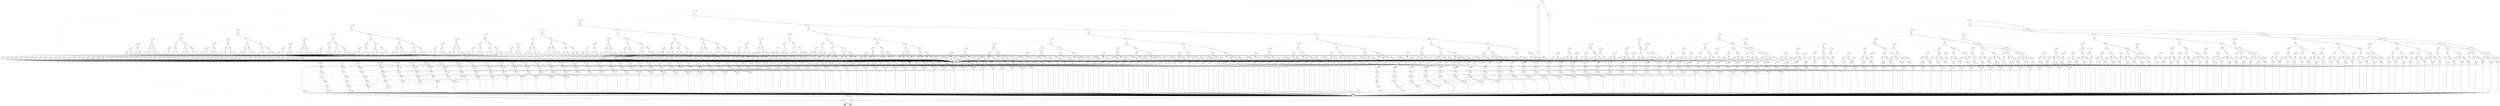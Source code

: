 digraph G {
0 [shape=box, label="0", style=filled, shape=box, height=0.3, width=0.3];
1 [shape=box, label="1", style=filled, shape=box, height=0.3, width=0.3];
267498 [label="0"];
267498 -> 266859 [style=dotted];
267498 -> 267497 [style=filled];
266859 [label="1"];
266859 -> 266855 [style=dotted];
266859 -> 266858 [style=filled];
266855 [label="2"];
266855 -> 265961 [style=dotted];
266855 -> 266854 [style=filled];
265961 [label="11"];
265961 -> 265960 [style=dotted];
265961 -> 246473 [style=filled];
265960 [label="29"];
265960 -> 246472 [style=dotted];
265960 -> 265959 [style=filled];
246472 [label="69"];
246472 -> 0 [style=dotted];
246472 -> 155 [style=filled];
155 [label="76"];
155 -> 1 [style=dotted];
155 -> 0 [style=filled];
265959 [label="69"];
265959 -> 154 [style=dotted];
265959 -> 1 [style=filled];
154 [label="76"];
154 -> 0 [style=dotted];
154 -> 1 [style=filled];
246473 [label="69"];
246473 -> 0 [style=dotted];
246473 -> 154 [style=filled];
266854 [label="3"];
266854 -> 266598 [style=dotted];
266854 -> 266853 [style=filled];
266598 [label="4"];
266598 -> 266342 [style=dotted];
266598 -> 266597 [style=filled];
266342 [label="5"];
266342 -> 266182 [style=dotted];
266342 -> 266341 [style=filled];
266182 [label="6"];
266182 -> 266086 [style=dotted];
266182 -> 266181 [style=filled];
266086 [label="7"];
266086 -> 266030 [style=dotted];
266086 -> 266085 [style=filled];
266030 [label="8"];
266030 -> 265998 [style=dotted];
266030 -> 266029 [style=filled];
265998 [label="9"];
265998 -> 265980 [style=dotted];
265998 -> 265997 [style=filled];
265980 [label="10"];
265980 -> 265970 [style=dotted];
265980 -> 265979 [style=filled];
265970 [label="11"];
265970 -> 265969 [style=dotted];
265970 -> 246473 [style=filled];
265969 [label="60"];
265969 -> 246472 [style=dotted];
265969 -> 265968 [style=filled];
265968 [label="61"];
265968 -> 246472 [style=dotted];
265968 -> 265967 [style=filled];
265967 [label="62"];
265967 -> 246472 [style=dotted];
265967 -> 265966 [style=filled];
265966 [label="63"];
265966 -> 246472 [style=dotted];
265966 -> 265965 [style=filled];
265965 [label="64"];
265965 -> 246472 [style=dotted];
265965 -> 265964 [style=filled];
265964 [label="65"];
265964 -> 246472 [style=dotted];
265964 -> 265963 [style=filled];
265963 [label="66"];
265963 -> 246472 [style=dotted];
265963 -> 265962 [style=filled];
265962 [label="67"];
265962 -> 246472 [style=dotted];
265962 -> 265959 [style=filled];
265979 [label="11"];
265979 -> 265978 [style=dotted];
265979 -> 246473 [style=filled];
265978 [label="60"];
265978 -> 246472 [style=dotted];
265978 -> 265977 [style=filled];
265977 [label="61"];
265977 -> 246472 [style=dotted];
265977 -> 265976 [style=filled];
265976 [label="62"];
265976 -> 246472 [style=dotted];
265976 -> 265975 [style=filled];
265975 [label="63"];
265975 -> 246472 [style=dotted];
265975 -> 265974 [style=filled];
265974 [label="64"];
265974 -> 246472 [style=dotted];
265974 -> 265973 [style=filled];
265973 [label="65"];
265973 -> 246472 [style=dotted];
265973 -> 265972 [style=filled];
265972 [label="66"];
265972 -> 246472 [style=dotted];
265972 -> 265971 [style=filled];
265971 [label="67"];
265971 -> 265959 [style=dotted];
265971 -> 246472 [style=filled];
265997 [label="10"];
265997 -> 265988 [style=dotted];
265997 -> 265996 [style=filled];
265988 [label="11"];
265988 -> 265987 [style=dotted];
265988 -> 246473 [style=filled];
265987 [label="60"];
265987 -> 246472 [style=dotted];
265987 -> 265986 [style=filled];
265986 [label="61"];
265986 -> 246472 [style=dotted];
265986 -> 265985 [style=filled];
265985 [label="62"];
265985 -> 246472 [style=dotted];
265985 -> 265984 [style=filled];
265984 [label="63"];
265984 -> 246472 [style=dotted];
265984 -> 265983 [style=filled];
265983 [label="64"];
265983 -> 246472 [style=dotted];
265983 -> 265982 [style=filled];
265982 [label="65"];
265982 -> 246472 [style=dotted];
265982 -> 265981 [style=filled];
265981 [label="66"];
265981 -> 265962 [style=dotted];
265981 -> 246472 [style=filled];
265996 [label="11"];
265996 -> 265995 [style=dotted];
265996 -> 246473 [style=filled];
265995 [label="60"];
265995 -> 246472 [style=dotted];
265995 -> 265994 [style=filled];
265994 [label="61"];
265994 -> 246472 [style=dotted];
265994 -> 265993 [style=filled];
265993 [label="62"];
265993 -> 246472 [style=dotted];
265993 -> 265992 [style=filled];
265992 [label="63"];
265992 -> 246472 [style=dotted];
265992 -> 265991 [style=filled];
265991 [label="64"];
265991 -> 246472 [style=dotted];
265991 -> 265990 [style=filled];
265990 [label="65"];
265990 -> 246472 [style=dotted];
265990 -> 265989 [style=filled];
265989 [label="66"];
265989 -> 265971 [style=dotted];
265989 -> 246472 [style=filled];
266029 [label="9"];
266029 -> 266013 [style=dotted];
266029 -> 266028 [style=filled];
266013 [label="10"];
266013 -> 266005 [style=dotted];
266013 -> 266012 [style=filled];
266005 [label="11"];
266005 -> 266004 [style=dotted];
266005 -> 246473 [style=filled];
266004 [label="60"];
266004 -> 246472 [style=dotted];
266004 -> 266003 [style=filled];
266003 [label="61"];
266003 -> 246472 [style=dotted];
266003 -> 266002 [style=filled];
266002 [label="62"];
266002 -> 246472 [style=dotted];
266002 -> 266001 [style=filled];
266001 [label="63"];
266001 -> 246472 [style=dotted];
266001 -> 266000 [style=filled];
266000 [label="64"];
266000 -> 246472 [style=dotted];
266000 -> 265999 [style=filled];
265999 [label="65"];
265999 -> 265963 [style=dotted];
265999 -> 246472 [style=filled];
266012 [label="11"];
266012 -> 266011 [style=dotted];
266012 -> 246473 [style=filled];
266011 [label="60"];
266011 -> 246472 [style=dotted];
266011 -> 266010 [style=filled];
266010 [label="61"];
266010 -> 246472 [style=dotted];
266010 -> 266009 [style=filled];
266009 [label="62"];
266009 -> 246472 [style=dotted];
266009 -> 266008 [style=filled];
266008 [label="63"];
266008 -> 246472 [style=dotted];
266008 -> 266007 [style=filled];
266007 [label="64"];
266007 -> 246472 [style=dotted];
266007 -> 266006 [style=filled];
266006 [label="65"];
266006 -> 265972 [style=dotted];
266006 -> 246472 [style=filled];
266028 [label="10"];
266028 -> 266020 [style=dotted];
266028 -> 266027 [style=filled];
266020 [label="11"];
266020 -> 266019 [style=dotted];
266020 -> 246473 [style=filled];
266019 [label="60"];
266019 -> 246472 [style=dotted];
266019 -> 266018 [style=filled];
266018 [label="61"];
266018 -> 246472 [style=dotted];
266018 -> 266017 [style=filled];
266017 [label="62"];
266017 -> 246472 [style=dotted];
266017 -> 266016 [style=filled];
266016 [label="63"];
266016 -> 246472 [style=dotted];
266016 -> 266015 [style=filled];
266015 [label="64"];
266015 -> 246472 [style=dotted];
266015 -> 266014 [style=filled];
266014 [label="65"];
266014 -> 265981 [style=dotted];
266014 -> 246472 [style=filled];
266027 [label="11"];
266027 -> 266026 [style=dotted];
266027 -> 246473 [style=filled];
266026 [label="60"];
266026 -> 246472 [style=dotted];
266026 -> 266025 [style=filled];
266025 [label="61"];
266025 -> 246472 [style=dotted];
266025 -> 266024 [style=filled];
266024 [label="62"];
266024 -> 246472 [style=dotted];
266024 -> 266023 [style=filled];
266023 [label="63"];
266023 -> 246472 [style=dotted];
266023 -> 266022 [style=filled];
266022 [label="64"];
266022 -> 246472 [style=dotted];
266022 -> 266021 [style=filled];
266021 [label="65"];
266021 -> 265989 [style=dotted];
266021 -> 246472 [style=filled];
266085 [label="8"];
266085 -> 266057 [style=dotted];
266085 -> 266084 [style=filled];
266057 [label="9"];
266057 -> 266043 [style=dotted];
266057 -> 266056 [style=filled];
266043 [label="10"];
266043 -> 266036 [style=dotted];
266043 -> 266042 [style=filled];
266036 [label="11"];
266036 -> 266035 [style=dotted];
266036 -> 246473 [style=filled];
266035 [label="60"];
266035 -> 246472 [style=dotted];
266035 -> 266034 [style=filled];
266034 [label="61"];
266034 -> 246472 [style=dotted];
266034 -> 266033 [style=filled];
266033 [label="62"];
266033 -> 246472 [style=dotted];
266033 -> 266032 [style=filled];
266032 [label="63"];
266032 -> 246472 [style=dotted];
266032 -> 266031 [style=filled];
266031 [label="64"];
266031 -> 265964 [style=dotted];
266031 -> 246472 [style=filled];
266042 [label="11"];
266042 -> 266041 [style=dotted];
266042 -> 246473 [style=filled];
266041 [label="60"];
266041 -> 246472 [style=dotted];
266041 -> 266040 [style=filled];
266040 [label="61"];
266040 -> 246472 [style=dotted];
266040 -> 266039 [style=filled];
266039 [label="62"];
266039 -> 246472 [style=dotted];
266039 -> 266038 [style=filled];
266038 [label="63"];
266038 -> 246472 [style=dotted];
266038 -> 266037 [style=filled];
266037 [label="64"];
266037 -> 265973 [style=dotted];
266037 -> 246472 [style=filled];
266056 [label="10"];
266056 -> 266049 [style=dotted];
266056 -> 266055 [style=filled];
266049 [label="11"];
266049 -> 266048 [style=dotted];
266049 -> 246473 [style=filled];
266048 [label="60"];
266048 -> 246472 [style=dotted];
266048 -> 266047 [style=filled];
266047 [label="61"];
266047 -> 246472 [style=dotted];
266047 -> 266046 [style=filled];
266046 [label="62"];
266046 -> 246472 [style=dotted];
266046 -> 266045 [style=filled];
266045 [label="63"];
266045 -> 246472 [style=dotted];
266045 -> 266044 [style=filled];
266044 [label="64"];
266044 -> 265982 [style=dotted];
266044 -> 246472 [style=filled];
266055 [label="11"];
266055 -> 266054 [style=dotted];
266055 -> 246473 [style=filled];
266054 [label="60"];
266054 -> 246472 [style=dotted];
266054 -> 266053 [style=filled];
266053 [label="61"];
266053 -> 246472 [style=dotted];
266053 -> 266052 [style=filled];
266052 [label="62"];
266052 -> 246472 [style=dotted];
266052 -> 266051 [style=filled];
266051 [label="63"];
266051 -> 246472 [style=dotted];
266051 -> 266050 [style=filled];
266050 [label="64"];
266050 -> 265990 [style=dotted];
266050 -> 246472 [style=filled];
266084 [label="9"];
266084 -> 266070 [style=dotted];
266084 -> 266083 [style=filled];
266070 [label="10"];
266070 -> 266063 [style=dotted];
266070 -> 266069 [style=filled];
266063 [label="11"];
266063 -> 266062 [style=dotted];
266063 -> 246473 [style=filled];
266062 [label="60"];
266062 -> 246472 [style=dotted];
266062 -> 266061 [style=filled];
266061 [label="61"];
266061 -> 246472 [style=dotted];
266061 -> 266060 [style=filled];
266060 [label="62"];
266060 -> 246472 [style=dotted];
266060 -> 266059 [style=filled];
266059 [label="63"];
266059 -> 246472 [style=dotted];
266059 -> 266058 [style=filled];
266058 [label="64"];
266058 -> 265999 [style=dotted];
266058 -> 246472 [style=filled];
266069 [label="11"];
266069 -> 266068 [style=dotted];
266069 -> 246473 [style=filled];
266068 [label="60"];
266068 -> 246472 [style=dotted];
266068 -> 266067 [style=filled];
266067 [label="61"];
266067 -> 246472 [style=dotted];
266067 -> 266066 [style=filled];
266066 [label="62"];
266066 -> 246472 [style=dotted];
266066 -> 266065 [style=filled];
266065 [label="63"];
266065 -> 246472 [style=dotted];
266065 -> 266064 [style=filled];
266064 [label="64"];
266064 -> 266006 [style=dotted];
266064 -> 246472 [style=filled];
266083 [label="10"];
266083 -> 266076 [style=dotted];
266083 -> 266082 [style=filled];
266076 [label="11"];
266076 -> 266075 [style=dotted];
266076 -> 246473 [style=filled];
266075 [label="60"];
266075 -> 246472 [style=dotted];
266075 -> 266074 [style=filled];
266074 [label="61"];
266074 -> 246472 [style=dotted];
266074 -> 266073 [style=filled];
266073 [label="62"];
266073 -> 246472 [style=dotted];
266073 -> 266072 [style=filled];
266072 [label="63"];
266072 -> 246472 [style=dotted];
266072 -> 266071 [style=filled];
266071 [label="64"];
266071 -> 266014 [style=dotted];
266071 -> 246472 [style=filled];
266082 [label="11"];
266082 -> 266081 [style=dotted];
266082 -> 246473 [style=filled];
266081 [label="60"];
266081 -> 246472 [style=dotted];
266081 -> 266080 [style=filled];
266080 [label="61"];
266080 -> 246472 [style=dotted];
266080 -> 266079 [style=filled];
266079 [label="62"];
266079 -> 246472 [style=dotted];
266079 -> 266078 [style=filled];
266078 [label="63"];
266078 -> 246472 [style=dotted];
266078 -> 266077 [style=filled];
266077 [label="64"];
266077 -> 266021 [style=dotted];
266077 -> 246472 [style=filled];
266181 [label="7"];
266181 -> 266133 [style=dotted];
266181 -> 266180 [style=filled];
266133 [label="8"];
266133 -> 266109 [style=dotted];
266133 -> 266132 [style=filled];
266109 [label="9"];
266109 -> 266097 [style=dotted];
266109 -> 266108 [style=filled];
266097 [label="10"];
266097 -> 266091 [style=dotted];
266097 -> 266096 [style=filled];
266091 [label="11"];
266091 -> 266090 [style=dotted];
266091 -> 246473 [style=filled];
266090 [label="60"];
266090 -> 246472 [style=dotted];
266090 -> 266089 [style=filled];
266089 [label="61"];
266089 -> 246472 [style=dotted];
266089 -> 266088 [style=filled];
266088 [label="62"];
266088 -> 246472 [style=dotted];
266088 -> 266087 [style=filled];
266087 [label="63"];
266087 -> 265965 [style=dotted];
266087 -> 246472 [style=filled];
266096 [label="11"];
266096 -> 266095 [style=dotted];
266096 -> 246473 [style=filled];
266095 [label="60"];
266095 -> 246472 [style=dotted];
266095 -> 266094 [style=filled];
266094 [label="61"];
266094 -> 246472 [style=dotted];
266094 -> 266093 [style=filled];
266093 [label="62"];
266093 -> 246472 [style=dotted];
266093 -> 266092 [style=filled];
266092 [label="63"];
266092 -> 265974 [style=dotted];
266092 -> 246472 [style=filled];
266108 [label="10"];
266108 -> 266102 [style=dotted];
266108 -> 266107 [style=filled];
266102 [label="11"];
266102 -> 266101 [style=dotted];
266102 -> 246473 [style=filled];
266101 [label="60"];
266101 -> 246472 [style=dotted];
266101 -> 266100 [style=filled];
266100 [label="61"];
266100 -> 246472 [style=dotted];
266100 -> 266099 [style=filled];
266099 [label="62"];
266099 -> 246472 [style=dotted];
266099 -> 266098 [style=filled];
266098 [label="63"];
266098 -> 265983 [style=dotted];
266098 -> 246472 [style=filled];
266107 [label="11"];
266107 -> 266106 [style=dotted];
266107 -> 246473 [style=filled];
266106 [label="60"];
266106 -> 246472 [style=dotted];
266106 -> 266105 [style=filled];
266105 [label="61"];
266105 -> 246472 [style=dotted];
266105 -> 266104 [style=filled];
266104 [label="62"];
266104 -> 246472 [style=dotted];
266104 -> 266103 [style=filled];
266103 [label="63"];
266103 -> 265991 [style=dotted];
266103 -> 246472 [style=filled];
266132 [label="9"];
266132 -> 266120 [style=dotted];
266132 -> 266131 [style=filled];
266120 [label="10"];
266120 -> 266114 [style=dotted];
266120 -> 266119 [style=filled];
266114 [label="11"];
266114 -> 266113 [style=dotted];
266114 -> 246473 [style=filled];
266113 [label="60"];
266113 -> 246472 [style=dotted];
266113 -> 266112 [style=filled];
266112 [label="61"];
266112 -> 246472 [style=dotted];
266112 -> 266111 [style=filled];
266111 [label="62"];
266111 -> 246472 [style=dotted];
266111 -> 266110 [style=filled];
266110 [label="63"];
266110 -> 266000 [style=dotted];
266110 -> 246472 [style=filled];
266119 [label="11"];
266119 -> 266118 [style=dotted];
266119 -> 246473 [style=filled];
266118 [label="60"];
266118 -> 246472 [style=dotted];
266118 -> 266117 [style=filled];
266117 [label="61"];
266117 -> 246472 [style=dotted];
266117 -> 266116 [style=filled];
266116 [label="62"];
266116 -> 246472 [style=dotted];
266116 -> 266115 [style=filled];
266115 [label="63"];
266115 -> 266007 [style=dotted];
266115 -> 246472 [style=filled];
266131 [label="10"];
266131 -> 266125 [style=dotted];
266131 -> 266130 [style=filled];
266125 [label="11"];
266125 -> 266124 [style=dotted];
266125 -> 246473 [style=filled];
266124 [label="60"];
266124 -> 246472 [style=dotted];
266124 -> 266123 [style=filled];
266123 [label="61"];
266123 -> 246472 [style=dotted];
266123 -> 266122 [style=filled];
266122 [label="62"];
266122 -> 246472 [style=dotted];
266122 -> 266121 [style=filled];
266121 [label="63"];
266121 -> 266015 [style=dotted];
266121 -> 246472 [style=filled];
266130 [label="11"];
266130 -> 266129 [style=dotted];
266130 -> 246473 [style=filled];
266129 [label="60"];
266129 -> 246472 [style=dotted];
266129 -> 266128 [style=filled];
266128 [label="61"];
266128 -> 246472 [style=dotted];
266128 -> 266127 [style=filled];
266127 [label="62"];
266127 -> 246472 [style=dotted];
266127 -> 266126 [style=filled];
266126 [label="63"];
266126 -> 266022 [style=dotted];
266126 -> 246472 [style=filled];
266180 [label="8"];
266180 -> 266156 [style=dotted];
266180 -> 266179 [style=filled];
266156 [label="9"];
266156 -> 266144 [style=dotted];
266156 -> 266155 [style=filled];
266144 [label="10"];
266144 -> 266138 [style=dotted];
266144 -> 266143 [style=filled];
266138 [label="11"];
266138 -> 266137 [style=dotted];
266138 -> 246473 [style=filled];
266137 [label="60"];
266137 -> 246472 [style=dotted];
266137 -> 266136 [style=filled];
266136 [label="61"];
266136 -> 246472 [style=dotted];
266136 -> 266135 [style=filled];
266135 [label="62"];
266135 -> 246472 [style=dotted];
266135 -> 266134 [style=filled];
266134 [label="63"];
266134 -> 266031 [style=dotted];
266134 -> 246472 [style=filled];
266143 [label="11"];
266143 -> 266142 [style=dotted];
266143 -> 246473 [style=filled];
266142 [label="60"];
266142 -> 246472 [style=dotted];
266142 -> 266141 [style=filled];
266141 [label="61"];
266141 -> 246472 [style=dotted];
266141 -> 266140 [style=filled];
266140 [label="62"];
266140 -> 246472 [style=dotted];
266140 -> 266139 [style=filled];
266139 [label="63"];
266139 -> 266037 [style=dotted];
266139 -> 246472 [style=filled];
266155 [label="10"];
266155 -> 266149 [style=dotted];
266155 -> 266154 [style=filled];
266149 [label="11"];
266149 -> 266148 [style=dotted];
266149 -> 246473 [style=filled];
266148 [label="60"];
266148 -> 246472 [style=dotted];
266148 -> 266147 [style=filled];
266147 [label="61"];
266147 -> 246472 [style=dotted];
266147 -> 266146 [style=filled];
266146 [label="62"];
266146 -> 246472 [style=dotted];
266146 -> 266145 [style=filled];
266145 [label="63"];
266145 -> 266044 [style=dotted];
266145 -> 246472 [style=filled];
266154 [label="11"];
266154 -> 266153 [style=dotted];
266154 -> 246473 [style=filled];
266153 [label="60"];
266153 -> 246472 [style=dotted];
266153 -> 266152 [style=filled];
266152 [label="61"];
266152 -> 246472 [style=dotted];
266152 -> 266151 [style=filled];
266151 [label="62"];
266151 -> 246472 [style=dotted];
266151 -> 266150 [style=filled];
266150 [label="63"];
266150 -> 266050 [style=dotted];
266150 -> 246472 [style=filled];
266179 [label="9"];
266179 -> 266167 [style=dotted];
266179 -> 266178 [style=filled];
266167 [label="10"];
266167 -> 266161 [style=dotted];
266167 -> 266166 [style=filled];
266161 [label="11"];
266161 -> 266160 [style=dotted];
266161 -> 246473 [style=filled];
266160 [label="60"];
266160 -> 246472 [style=dotted];
266160 -> 266159 [style=filled];
266159 [label="61"];
266159 -> 246472 [style=dotted];
266159 -> 266158 [style=filled];
266158 [label="62"];
266158 -> 246472 [style=dotted];
266158 -> 266157 [style=filled];
266157 [label="63"];
266157 -> 266058 [style=dotted];
266157 -> 246472 [style=filled];
266166 [label="11"];
266166 -> 266165 [style=dotted];
266166 -> 246473 [style=filled];
266165 [label="60"];
266165 -> 246472 [style=dotted];
266165 -> 266164 [style=filled];
266164 [label="61"];
266164 -> 246472 [style=dotted];
266164 -> 266163 [style=filled];
266163 [label="62"];
266163 -> 246472 [style=dotted];
266163 -> 266162 [style=filled];
266162 [label="63"];
266162 -> 266064 [style=dotted];
266162 -> 246472 [style=filled];
266178 [label="10"];
266178 -> 266172 [style=dotted];
266178 -> 266177 [style=filled];
266172 [label="11"];
266172 -> 266171 [style=dotted];
266172 -> 246473 [style=filled];
266171 [label="60"];
266171 -> 246472 [style=dotted];
266171 -> 266170 [style=filled];
266170 [label="61"];
266170 -> 246472 [style=dotted];
266170 -> 266169 [style=filled];
266169 [label="62"];
266169 -> 246472 [style=dotted];
266169 -> 266168 [style=filled];
266168 [label="63"];
266168 -> 266071 [style=dotted];
266168 -> 246472 [style=filled];
266177 [label="11"];
266177 -> 266176 [style=dotted];
266177 -> 246473 [style=filled];
266176 [label="60"];
266176 -> 246472 [style=dotted];
266176 -> 266175 [style=filled];
266175 [label="61"];
266175 -> 246472 [style=dotted];
266175 -> 266174 [style=filled];
266174 [label="62"];
266174 -> 246472 [style=dotted];
266174 -> 266173 [style=filled];
266173 [label="63"];
266173 -> 266077 [style=dotted];
266173 -> 246472 [style=filled];
266341 [label="6"];
266341 -> 266261 [style=dotted];
266341 -> 266340 [style=filled];
266261 [label="7"];
266261 -> 266221 [style=dotted];
266261 -> 266260 [style=filled];
266221 [label="8"];
266221 -> 266201 [style=dotted];
266221 -> 266220 [style=filled];
266201 [label="9"];
266201 -> 266191 [style=dotted];
266201 -> 266200 [style=filled];
266191 [label="10"];
266191 -> 266186 [style=dotted];
266191 -> 266190 [style=filled];
266186 [label="11"];
266186 -> 266185 [style=dotted];
266186 -> 246473 [style=filled];
266185 [label="60"];
266185 -> 246472 [style=dotted];
266185 -> 266184 [style=filled];
266184 [label="61"];
266184 -> 246472 [style=dotted];
266184 -> 266183 [style=filled];
266183 [label="62"];
266183 -> 265966 [style=dotted];
266183 -> 246472 [style=filled];
266190 [label="11"];
266190 -> 266189 [style=dotted];
266190 -> 246473 [style=filled];
266189 [label="60"];
266189 -> 246472 [style=dotted];
266189 -> 266188 [style=filled];
266188 [label="61"];
266188 -> 246472 [style=dotted];
266188 -> 266187 [style=filled];
266187 [label="62"];
266187 -> 265975 [style=dotted];
266187 -> 246472 [style=filled];
266200 [label="10"];
266200 -> 266195 [style=dotted];
266200 -> 266199 [style=filled];
266195 [label="11"];
266195 -> 266194 [style=dotted];
266195 -> 246473 [style=filled];
266194 [label="60"];
266194 -> 246472 [style=dotted];
266194 -> 266193 [style=filled];
266193 [label="61"];
266193 -> 246472 [style=dotted];
266193 -> 266192 [style=filled];
266192 [label="62"];
266192 -> 265984 [style=dotted];
266192 -> 246472 [style=filled];
266199 [label="11"];
266199 -> 266198 [style=dotted];
266199 -> 246473 [style=filled];
266198 [label="60"];
266198 -> 246472 [style=dotted];
266198 -> 266197 [style=filled];
266197 [label="61"];
266197 -> 246472 [style=dotted];
266197 -> 266196 [style=filled];
266196 [label="62"];
266196 -> 265992 [style=dotted];
266196 -> 246472 [style=filled];
266220 [label="9"];
266220 -> 266210 [style=dotted];
266220 -> 266219 [style=filled];
266210 [label="10"];
266210 -> 266205 [style=dotted];
266210 -> 266209 [style=filled];
266205 [label="11"];
266205 -> 266204 [style=dotted];
266205 -> 246473 [style=filled];
266204 [label="60"];
266204 -> 246472 [style=dotted];
266204 -> 266203 [style=filled];
266203 [label="61"];
266203 -> 246472 [style=dotted];
266203 -> 266202 [style=filled];
266202 [label="62"];
266202 -> 266001 [style=dotted];
266202 -> 246472 [style=filled];
266209 [label="11"];
266209 -> 266208 [style=dotted];
266209 -> 246473 [style=filled];
266208 [label="60"];
266208 -> 246472 [style=dotted];
266208 -> 266207 [style=filled];
266207 [label="61"];
266207 -> 246472 [style=dotted];
266207 -> 266206 [style=filled];
266206 [label="62"];
266206 -> 266008 [style=dotted];
266206 -> 246472 [style=filled];
266219 [label="10"];
266219 -> 266214 [style=dotted];
266219 -> 266218 [style=filled];
266214 [label="11"];
266214 -> 266213 [style=dotted];
266214 -> 246473 [style=filled];
266213 [label="60"];
266213 -> 246472 [style=dotted];
266213 -> 266212 [style=filled];
266212 [label="61"];
266212 -> 246472 [style=dotted];
266212 -> 266211 [style=filled];
266211 [label="62"];
266211 -> 266016 [style=dotted];
266211 -> 246472 [style=filled];
266218 [label="11"];
266218 -> 266217 [style=dotted];
266218 -> 246473 [style=filled];
266217 [label="60"];
266217 -> 246472 [style=dotted];
266217 -> 266216 [style=filled];
266216 [label="61"];
266216 -> 246472 [style=dotted];
266216 -> 266215 [style=filled];
266215 [label="62"];
266215 -> 266023 [style=dotted];
266215 -> 246472 [style=filled];
266260 [label="8"];
266260 -> 266240 [style=dotted];
266260 -> 266259 [style=filled];
266240 [label="9"];
266240 -> 266230 [style=dotted];
266240 -> 266239 [style=filled];
266230 [label="10"];
266230 -> 266225 [style=dotted];
266230 -> 266229 [style=filled];
266225 [label="11"];
266225 -> 266224 [style=dotted];
266225 -> 246473 [style=filled];
266224 [label="60"];
266224 -> 246472 [style=dotted];
266224 -> 266223 [style=filled];
266223 [label="61"];
266223 -> 246472 [style=dotted];
266223 -> 266222 [style=filled];
266222 [label="62"];
266222 -> 266032 [style=dotted];
266222 -> 246472 [style=filled];
266229 [label="11"];
266229 -> 266228 [style=dotted];
266229 -> 246473 [style=filled];
266228 [label="60"];
266228 -> 246472 [style=dotted];
266228 -> 266227 [style=filled];
266227 [label="61"];
266227 -> 246472 [style=dotted];
266227 -> 266226 [style=filled];
266226 [label="62"];
266226 -> 266038 [style=dotted];
266226 -> 246472 [style=filled];
266239 [label="10"];
266239 -> 266234 [style=dotted];
266239 -> 266238 [style=filled];
266234 [label="11"];
266234 -> 266233 [style=dotted];
266234 -> 246473 [style=filled];
266233 [label="60"];
266233 -> 246472 [style=dotted];
266233 -> 266232 [style=filled];
266232 [label="61"];
266232 -> 246472 [style=dotted];
266232 -> 266231 [style=filled];
266231 [label="62"];
266231 -> 266045 [style=dotted];
266231 -> 246472 [style=filled];
266238 [label="11"];
266238 -> 266237 [style=dotted];
266238 -> 246473 [style=filled];
266237 [label="60"];
266237 -> 246472 [style=dotted];
266237 -> 266236 [style=filled];
266236 [label="61"];
266236 -> 246472 [style=dotted];
266236 -> 266235 [style=filled];
266235 [label="62"];
266235 -> 266051 [style=dotted];
266235 -> 246472 [style=filled];
266259 [label="9"];
266259 -> 266249 [style=dotted];
266259 -> 266258 [style=filled];
266249 [label="10"];
266249 -> 266244 [style=dotted];
266249 -> 266248 [style=filled];
266244 [label="11"];
266244 -> 266243 [style=dotted];
266244 -> 246473 [style=filled];
266243 [label="60"];
266243 -> 246472 [style=dotted];
266243 -> 266242 [style=filled];
266242 [label="61"];
266242 -> 246472 [style=dotted];
266242 -> 266241 [style=filled];
266241 [label="62"];
266241 -> 266059 [style=dotted];
266241 -> 246472 [style=filled];
266248 [label="11"];
266248 -> 266247 [style=dotted];
266248 -> 246473 [style=filled];
266247 [label="60"];
266247 -> 246472 [style=dotted];
266247 -> 266246 [style=filled];
266246 [label="61"];
266246 -> 246472 [style=dotted];
266246 -> 266245 [style=filled];
266245 [label="62"];
266245 -> 266065 [style=dotted];
266245 -> 246472 [style=filled];
266258 [label="10"];
266258 -> 266253 [style=dotted];
266258 -> 266257 [style=filled];
266253 [label="11"];
266253 -> 266252 [style=dotted];
266253 -> 246473 [style=filled];
266252 [label="60"];
266252 -> 246472 [style=dotted];
266252 -> 266251 [style=filled];
266251 [label="61"];
266251 -> 246472 [style=dotted];
266251 -> 266250 [style=filled];
266250 [label="62"];
266250 -> 266072 [style=dotted];
266250 -> 246472 [style=filled];
266257 [label="11"];
266257 -> 266256 [style=dotted];
266257 -> 246473 [style=filled];
266256 [label="60"];
266256 -> 246472 [style=dotted];
266256 -> 266255 [style=filled];
266255 [label="61"];
266255 -> 246472 [style=dotted];
266255 -> 266254 [style=filled];
266254 [label="62"];
266254 -> 266078 [style=dotted];
266254 -> 246472 [style=filled];
266340 [label="7"];
266340 -> 266300 [style=dotted];
266340 -> 266339 [style=filled];
266300 [label="8"];
266300 -> 266280 [style=dotted];
266300 -> 266299 [style=filled];
266280 [label="9"];
266280 -> 266270 [style=dotted];
266280 -> 266279 [style=filled];
266270 [label="10"];
266270 -> 266265 [style=dotted];
266270 -> 266269 [style=filled];
266265 [label="11"];
266265 -> 266264 [style=dotted];
266265 -> 246473 [style=filled];
266264 [label="60"];
266264 -> 246472 [style=dotted];
266264 -> 266263 [style=filled];
266263 [label="61"];
266263 -> 246472 [style=dotted];
266263 -> 266262 [style=filled];
266262 [label="62"];
266262 -> 266087 [style=dotted];
266262 -> 246472 [style=filled];
266269 [label="11"];
266269 -> 266268 [style=dotted];
266269 -> 246473 [style=filled];
266268 [label="60"];
266268 -> 246472 [style=dotted];
266268 -> 266267 [style=filled];
266267 [label="61"];
266267 -> 246472 [style=dotted];
266267 -> 266266 [style=filled];
266266 [label="62"];
266266 -> 266092 [style=dotted];
266266 -> 246472 [style=filled];
266279 [label="10"];
266279 -> 266274 [style=dotted];
266279 -> 266278 [style=filled];
266274 [label="11"];
266274 -> 266273 [style=dotted];
266274 -> 246473 [style=filled];
266273 [label="60"];
266273 -> 246472 [style=dotted];
266273 -> 266272 [style=filled];
266272 [label="61"];
266272 -> 246472 [style=dotted];
266272 -> 266271 [style=filled];
266271 [label="62"];
266271 -> 266098 [style=dotted];
266271 -> 246472 [style=filled];
266278 [label="11"];
266278 -> 266277 [style=dotted];
266278 -> 246473 [style=filled];
266277 [label="60"];
266277 -> 246472 [style=dotted];
266277 -> 266276 [style=filled];
266276 [label="61"];
266276 -> 246472 [style=dotted];
266276 -> 266275 [style=filled];
266275 [label="62"];
266275 -> 266103 [style=dotted];
266275 -> 246472 [style=filled];
266299 [label="9"];
266299 -> 266289 [style=dotted];
266299 -> 266298 [style=filled];
266289 [label="10"];
266289 -> 266284 [style=dotted];
266289 -> 266288 [style=filled];
266284 [label="11"];
266284 -> 266283 [style=dotted];
266284 -> 246473 [style=filled];
266283 [label="60"];
266283 -> 246472 [style=dotted];
266283 -> 266282 [style=filled];
266282 [label="61"];
266282 -> 246472 [style=dotted];
266282 -> 266281 [style=filled];
266281 [label="62"];
266281 -> 266110 [style=dotted];
266281 -> 246472 [style=filled];
266288 [label="11"];
266288 -> 266287 [style=dotted];
266288 -> 246473 [style=filled];
266287 [label="60"];
266287 -> 246472 [style=dotted];
266287 -> 266286 [style=filled];
266286 [label="61"];
266286 -> 246472 [style=dotted];
266286 -> 266285 [style=filled];
266285 [label="62"];
266285 -> 266115 [style=dotted];
266285 -> 246472 [style=filled];
266298 [label="10"];
266298 -> 266293 [style=dotted];
266298 -> 266297 [style=filled];
266293 [label="11"];
266293 -> 266292 [style=dotted];
266293 -> 246473 [style=filled];
266292 [label="60"];
266292 -> 246472 [style=dotted];
266292 -> 266291 [style=filled];
266291 [label="61"];
266291 -> 246472 [style=dotted];
266291 -> 266290 [style=filled];
266290 [label="62"];
266290 -> 266121 [style=dotted];
266290 -> 246472 [style=filled];
266297 [label="11"];
266297 -> 266296 [style=dotted];
266297 -> 246473 [style=filled];
266296 [label="60"];
266296 -> 246472 [style=dotted];
266296 -> 266295 [style=filled];
266295 [label="61"];
266295 -> 246472 [style=dotted];
266295 -> 266294 [style=filled];
266294 [label="62"];
266294 -> 266126 [style=dotted];
266294 -> 246472 [style=filled];
266339 [label="8"];
266339 -> 266319 [style=dotted];
266339 -> 266338 [style=filled];
266319 [label="9"];
266319 -> 266309 [style=dotted];
266319 -> 266318 [style=filled];
266309 [label="10"];
266309 -> 266304 [style=dotted];
266309 -> 266308 [style=filled];
266304 [label="11"];
266304 -> 266303 [style=dotted];
266304 -> 246473 [style=filled];
266303 [label="60"];
266303 -> 246472 [style=dotted];
266303 -> 266302 [style=filled];
266302 [label="61"];
266302 -> 246472 [style=dotted];
266302 -> 266301 [style=filled];
266301 [label="62"];
266301 -> 266134 [style=dotted];
266301 -> 246472 [style=filled];
266308 [label="11"];
266308 -> 266307 [style=dotted];
266308 -> 246473 [style=filled];
266307 [label="60"];
266307 -> 246472 [style=dotted];
266307 -> 266306 [style=filled];
266306 [label="61"];
266306 -> 246472 [style=dotted];
266306 -> 266305 [style=filled];
266305 [label="62"];
266305 -> 266139 [style=dotted];
266305 -> 246472 [style=filled];
266318 [label="10"];
266318 -> 266313 [style=dotted];
266318 -> 266317 [style=filled];
266313 [label="11"];
266313 -> 266312 [style=dotted];
266313 -> 246473 [style=filled];
266312 [label="60"];
266312 -> 246472 [style=dotted];
266312 -> 266311 [style=filled];
266311 [label="61"];
266311 -> 246472 [style=dotted];
266311 -> 266310 [style=filled];
266310 [label="62"];
266310 -> 266145 [style=dotted];
266310 -> 246472 [style=filled];
266317 [label="11"];
266317 -> 266316 [style=dotted];
266317 -> 246473 [style=filled];
266316 [label="60"];
266316 -> 246472 [style=dotted];
266316 -> 266315 [style=filled];
266315 [label="61"];
266315 -> 246472 [style=dotted];
266315 -> 266314 [style=filled];
266314 [label="62"];
266314 -> 266150 [style=dotted];
266314 -> 246472 [style=filled];
266338 [label="9"];
266338 -> 266328 [style=dotted];
266338 -> 266337 [style=filled];
266328 [label="10"];
266328 -> 266323 [style=dotted];
266328 -> 266327 [style=filled];
266323 [label="11"];
266323 -> 266322 [style=dotted];
266323 -> 246473 [style=filled];
266322 [label="60"];
266322 -> 246472 [style=dotted];
266322 -> 266321 [style=filled];
266321 [label="61"];
266321 -> 246472 [style=dotted];
266321 -> 266320 [style=filled];
266320 [label="62"];
266320 -> 266157 [style=dotted];
266320 -> 246472 [style=filled];
266327 [label="11"];
266327 -> 266326 [style=dotted];
266327 -> 246473 [style=filled];
266326 [label="60"];
266326 -> 246472 [style=dotted];
266326 -> 266325 [style=filled];
266325 [label="61"];
266325 -> 246472 [style=dotted];
266325 -> 266324 [style=filled];
266324 [label="62"];
266324 -> 266162 [style=dotted];
266324 -> 246472 [style=filled];
266337 [label="10"];
266337 -> 266332 [style=dotted];
266337 -> 266336 [style=filled];
266332 [label="11"];
266332 -> 266331 [style=dotted];
266332 -> 246473 [style=filled];
266331 [label="60"];
266331 -> 246472 [style=dotted];
266331 -> 266330 [style=filled];
266330 [label="61"];
266330 -> 246472 [style=dotted];
266330 -> 266329 [style=filled];
266329 [label="62"];
266329 -> 266168 [style=dotted];
266329 -> 246472 [style=filled];
266336 [label="11"];
266336 -> 266335 [style=dotted];
266336 -> 246473 [style=filled];
266335 [label="60"];
266335 -> 246472 [style=dotted];
266335 -> 266334 [style=filled];
266334 [label="61"];
266334 -> 246472 [style=dotted];
266334 -> 266333 [style=filled];
266333 [label="62"];
266333 -> 266173 [style=dotted];
266333 -> 246472 [style=filled];
266597 [label="5"];
266597 -> 266469 [style=dotted];
266597 -> 266596 [style=filled];
266469 [label="6"];
266469 -> 266405 [style=dotted];
266469 -> 266468 [style=filled];
266405 [label="7"];
266405 -> 266373 [style=dotted];
266405 -> 266404 [style=filled];
266373 [label="8"];
266373 -> 266357 [style=dotted];
266373 -> 266372 [style=filled];
266357 [label="9"];
266357 -> 266349 [style=dotted];
266357 -> 266356 [style=filled];
266349 [label="10"];
266349 -> 266345 [style=dotted];
266349 -> 266348 [style=filled];
266345 [label="11"];
266345 -> 266344 [style=dotted];
266345 -> 246473 [style=filled];
266344 [label="60"];
266344 -> 246472 [style=dotted];
266344 -> 266343 [style=filled];
266343 [label="61"];
266343 -> 265967 [style=dotted];
266343 -> 246472 [style=filled];
266348 [label="11"];
266348 -> 266347 [style=dotted];
266348 -> 246473 [style=filled];
266347 [label="60"];
266347 -> 246472 [style=dotted];
266347 -> 266346 [style=filled];
266346 [label="61"];
266346 -> 265976 [style=dotted];
266346 -> 246472 [style=filled];
266356 [label="10"];
266356 -> 266352 [style=dotted];
266356 -> 266355 [style=filled];
266352 [label="11"];
266352 -> 266351 [style=dotted];
266352 -> 246473 [style=filled];
266351 [label="60"];
266351 -> 246472 [style=dotted];
266351 -> 266350 [style=filled];
266350 [label="61"];
266350 -> 265985 [style=dotted];
266350 -> 246472 [style=filled];
266355 [label="11"];
266355 -> 266354 [style=dotted];
266355 -> 246473 [style=filled];
266354 [label="60"];
266354 -> 246472 [style=dotted];
266354 -> 266353 [style=filled];
266353 [label="61"];
266353 -> 265993 [style=dotted];
266353 -> 246472 [style=filled];
266372 [label="9"];
266372 -> 266364 [style=dotted];
266372 -> 266371 [style=filled];
266364 [label="10"];
266364 -> 266360 [style=dotted];
266364 -> 266363 [style=filled];
266360 [label="11"];
266360 -> 266359 [style=dotted];
266360 -> 246473 [style=filled];
266359 [label="60"];
266359 -> 246472 [style=dotted];
266359 -> 266358 [style=filled];
266358 [label="61"];
266358 -> 266002 [style=dotted];
266358 -> 246472 [style=filled];
266363 [label="11"];
266363 -> 266362 [style=dotted];
266363 -> 246473 [style=filled];
266362 [label="60"];
266362 -> 246472 [style=dotted];
266362 -> 266361 [style=filled];
266361 [label="61"];
266361 -> 266009 [style=dotted];
266361 -> 246472 [style=filled];
266371 [label="10"];
266371 -> 266367 [style=dotted];
266371 -> 266370 [style=filled];
266367 [label="11"];
266367 -> 266366 [style=dotted];
266367 -> 246473 [style=filled];
266366 [label="60"];
266366 -> 246472 [style=dotted];
266366 -> 266365 [style=filled];
266365 [label="61"];
266365 -> 266017 [style=dotted];
266365 -> 246472 [style=filled];
266370 [label="11"];
266370 -> 266369 [style=dotted];
266370 -> 246473 [style=filled];
266369 [label="60"];
266369 -> 246472 [style=dotted];
266369 -> 266368 [style=filled];
266368 [label="61"];
266368 -> 266024 [style=dotted];
266368 -> 246472 [style=filled];
266404 [label="8"];
266404 -> 266388 [style=dotted];
266404 -> 266403 [style=filled];
266388 [label="9"];
266388 -> 266380 [style=dotted];
266388 -> 266387 [style=filled];
266380 [label="10"];
266380 -> 266376 [style=dotted];
266380 -> 266379 [style=filled];
266376 [label="11"];
266376 -> 266375 [style=dotted];
266376 -> 246473 [style=filled];
266375 [label="60"];
266375 -> 246472 [style=dotted];
266375 -> 266374 [style=filled];
266374 [label="61"];
266374 -> 266033 [style=dotted];
266374 -> 246472 [style=filled];
266379 [label="11"];
266379 -> 266378 [style=dotted];
266379 -> 246473 [style=filled];
266378 [label="60"];
266378 -> 246472 [style=dotted];
266378 -> 266377 [style=filled];
266377 [label="61"];
266377 -> 266039 [style=dotted];
266377 -> 246472 [style=filled];
266387 [label="10"];
266387 -> 266383 [style=dotted];
266387 -> 266386 [style=filled];
266383 [label="11"];
266383 -> 266382 [style=dotted];
266383 -> 246473 [style=filled];
266382 [label="60"];
266382 -> 246472 [style=dotted];
266382 -> 266381 [style=filled];
266381 [label="61"];
266381 -> 266046 [style=dotted];
266381 -> 246472 [style=filled];
266386 [label="11"];
266386 -> 266385 [style=dotted];
266386 -> 246473 [style=filled];
266385 [label="60"];
266385 -> 246472 [style=dotted];
266385 -> 266384 [style=filled];
266384 [label="61"];
266384 -> 266052 [style=dotted];
266384 -> 246472 [style=filled];
266403 [label="9"];
266403 -> 266395 [style=dotted];
266403 -> 266402 [style=filled];
266395 [label="10"];
266395 -> 266391 [style=dotted];
266395 -> 266394 [style=filled];
266391 [label="11"];
266391 -> 266390 [style=dotted];
266391 -> 246473 [style=filled];
266390 [label="60"];
266390 -> 246472 [style=dotted];
266390 -> 266389 [style=filled];
266389 [label="61"];
266389 -> 266060 [style=dotted];
266389 -> 246472 [style=filled];
266394 [label="11"];
266394 -> 266393 [style=dotted];
266394 -> 246473 [style=filled];
266393 [label="60"];
266393 -> 246472 [style=dotted];
266393 -> 266392 [style=filled];
266392 [label="61"];
266392 -> 266066 [style=dotted];
266392 -> 246472 [style=filled];
266402 [label="10"];
266402 -> 266398 [style=dotted];
266402 -> 266401 [style=filled];
266398 [label="11"];
266398 -> 266397 [style=dotted];
266398 -> 246473 [style=filled];
266397 [label="60"];
266397 -> 246472 [style=dotted];
266397 -> 266396 [style=filled];
266396 [label="61"];
266396 -> 266073 [style=dotted];
266396 -> 246472 [style=filled];
266401 [label="11"];
266401 -> 266400 [style=dotted];
266401 -> 246473 [style=filled];
266400 [label="60"];
266400 -> 246472 [style=dotted];
266400 -> 266399 [style=filled];
266399 [label="61"];
266399 -> 266079 [style=dotted];
266399 -> 246472 [style=filled];
266468 [label="7"];
266468 -> 266436 [style=dotted];
266468 -> 266467 [style=filled];
266436 [label="8"];
266436 -> 266420 [style=dotted];
266436 -> 266435 [style=filled];
266420 [label="9"];
266420 -> 266412 [style=dotted];
266420 -> 266419 [style=filled];
266412 [label="10"];
266412 -> 266408 [style=dotted];
266412 -> 266411 [style=filled];
266408 [label="11"];
266408 -> 266407 [style=dotted];
266408 -> 246473 [style=filled];
266407 [label="60"];
266407 -> 246472 [style=dotted];
266407 -> 266406 [style=filled];
266406 [label="61"];
266406 -> 266088 [style=dotted];
266406 -> 246472 [style=filled];
266411 [label="11"];
266411 -> 266410 [style=dotted];
266411 -> 246473 [style=filled];
266410 [label="60"];
266410 -> 246472 [style=dotted];
266410 -> 266409 [style=filled];
266409 [label="61"];
266409 -> 266093 [style=dotted];
266409 -> 246472 [style=filled];
266419 [label="10"];
266419 -> 266415 [style=dotted];
266419 -> 266418 [style=filled];
266415 [label="11"];
266415 -> 266414 [style=dotted];
266415 -> 246473 [style=filled];
266414 [label="60"];
266414 -> 246472 [style=dotted];
266414 -> 266413 [style=filled];
266413 [label="61"];
266413 -> 266099 [style=dotted];
266413 -> 246472 [style=filled];
266418 [label="11"];
266418 -> 266417 [style=dotted];
266418 -> 246473 [style=filled];
266417 [label="60"];
266417 -> 246472 [style=dotted];
266417 -> 266416 [style=filled];
266416 [label="61"];
266416 -> 266104 [style=dotted];
266416 -> 246472 [style=filled];
266435 [label="9"];
266435 -> 266427 [style=dotted];
266435 -> 266434 [style=filled];
266427 [label="10"];
266427 -> 266423 [style=dotted];
266427 -> 266426 [style=filled];
266423 [label="11"];
266423 -> 266422 [style=dotted];
266423 -> 246473 [style=filled];
266422 [label="60"];
266422 -> 246472 [style=dotted];
266422 -> 266421 [style=filled];
266421 [label="61"];
266421 -> 266111 [style=dotted];
266421 -> 246472 [style=filled];
266426 [label="11"];
266426 -> 266425 [style=dotted];
266426 -> 246473 [style=filled];
266425 [label="60"];
266425 -> 246472 [style=dotted];
266425 -> 266424 [style=filled];
266424 [label="61"];
266424 -> 266116 [style=dotted];
266424 -> 246472 [style=filled];
266434 [label="10"];
266434 -> 266430 [style=dotted];
266434 -> 266433 [style=filled];
266430 [label="11"];
266430 -> 266429 [style=dotted];
266430 -> 246473 [style=filled];
266429 [label="60"];
266429 -> 246472 [style=dotted];
266429 -> 266428 [style=filled];
266428 [label="61"];
266428 -> 266122 [style=dotted];
266428 -> 246472 [style=filled];
266433 [label="11"];
266433 -> 266432 [style=dotted];
266433 -> 246473 [style=filled];
266432 [label="60"];
266432 -> 246472 [style=dotted];
266432 -> 266431 [style=filled];
266431 [label="61"];
266431 -> 266127 [style=dotted];
266431 -> 246472 [style=filled];
266467 [label="8"];
266467 -> 266451 [style=dotted];
266467 -> 266466 [style=filled];
266451 [label="9"];
266451 -> 266443 [style=dotted];
266451 -> 266450 [style=filled];
266443 [label="10"];
266443 -> 266439 [style=dotted];
266443 -> 266442 [style=filled];
266439 [label="11"];
266439 -> 266438 [style=dotted];
266439 -> 246473 [style=filled];
266438 [label="60"];
266438 -> 246472 [style=dotted];
266438 -> 266437 [style=filled];
266437 [label="61"];
266437 -> 266135 [style=dotted];
266437 -> 246472 [style=filled];
266442 [label="11"];
266442 -> 266441 [style=dotted];
266442 -> 246473 [style=filled];
266441 [label="60"];
266441 -> 246472 [style=dotted];
266441 -> 266440 [style=filled];
266440 [label="61"];
266440 -> 266140 [style=dotted];
266440 -> 246472 [style=filled];
266450 [label="10"];
266450 -> 266446 [style=dotted];
266450 -> 266449 [style=filled];
266446 [label="11"];
266446 -> 266445 [style=dotted];
266446 -> 246473 [style=filled];
266445 [label="60"];
266445 -> 246472 [style=dotted];
266445 -> 266444 [style=filled];
266444 [label="61"];
266444 -> 266146 [style=dotted];
266444 -> 246472 [style=filled];
266449 [label="11"];
266449 -> 266448 [style=dotted];
266449 -> 246473 [style=filled];
266448 [label="60"];
266448 -> 246472 [style=dotted];
266448 -> 266447 [style=filled];
266447 [label="61"];
266447 -> 266151 [style=dotted];
266447 -> 246472 [style=filled];
266466 [label="9"];
266466 -> 266458 [style=dotted];
266466 -> 266465 [style=filled];
266458 [label="10"];
266458 -> 266454 [style=dotted];
266458 -> 266457 [style=filled];
266454 [label="11"];
266454 -> 266453 [style=dotted];
266454 -> 246473 [style=filled];
266453 [label="60"];
266453 -> 246472 [style=dotted];
266453 -> 266452 [style=filled];
266452 [label="61"];
266452 -> 266158 [style=dotted];
266452 -> 246472 [style=filled];
266457 [label="11"];
266457 -> 266456 [style=dotted];
266457 -> 246473 [style=filled];
266456 [label="60"];
266456 -> 246472 [style=dotted];
266456 -> 266455 [style=filled];
266455 [label="61"];
266455 -> 266163 [style=dotted];
266455 -> 246472 [style=filled];
266465 [label="10"];
266465 -> 266461 [style=dotted];
266465 -> 266464 [style=filled];
266461 [label="11"];
266461 -> 266460 [style=dotted];
266461 -> 246473 [style=filled];
266460 [label="60"];
266460 -> 246472 [style=dotted];
266460 -> 266459 [style=filled];
266459 [label="61"];
266459 -> 266169 [style=dotted];
266459 -> 246472 [style=filled];
266464 [label="11"];
266464 -> 266463 [style=dotted];
266464 -> 246473 [style=filled];
266463 [label="60"];
266463 -> 246472 [style=dotted];
266463 -> 266462 [style=filled];
266462 [label="61"];
266462 -> 266174 [style=dotted];
266462 -> 246472 [style=filled];
266596 [label="6"];
266596 -> 266532 [style=dotted];
266596 -> 266595 [style=filled];
266532 [label="7"];
266532 -> 266500 [style=dotted];
266532 -> 266531 [style=filled];
266500 [label="8"];
266500 -> 266484 [style=dotted];
266500 -> 266499 [style=filled];
266484 [label="9"];
266484 -> 266476 [style=dotted];
266484 -> 266483 [style=filled];
266476 [label="10"];
266476 -> 266472 [style=dotted];
266476 -> 266475 [style=filled];
266472 [label="11"];
266472 -> 266471 [style=dotted];
266472 -> 246473 [style=filled];
266471 [label="60"];
266471 -> 246472 [style=dotted];
266471 -> 266470 [style=filled];
266470 [label="61"];
266470 -> 266183 [style=dotted];
266470 -> 246472 [style=filled];
266475 [label="11"];
266475 -> 266474 [style=dotted];
266475 -> 246473 [style=filled];
266474 [label="60"];
266474 -> 246472 [style=dotted];
266474 -> 266473 [style=filled];
266473 [label="61"];
266473 -> 266187 [style=dotted];
266473 -> 246472 [style=filled];
266483 [label="10"];
266483 -> 266479 [style=dotted];
266483 -> 266482 [style=filled];
266479 [label="11"];
266479 -> 266478 [style=dotted];
266479 -> 246473 [style=filled];
266478 [label="60"];
266478 -> 246472 [style=dotted];
266478 -> 266477 [style=filled];
266477 [label="61"];
266477 -> 266192 [style=dotted];
266477 -> 246472 [style=filled];
266482 [label="11"];
266482 -> 266481 [style=dotted];
266482 -> 246473 [style=filled];
266481 [label="60"];
266481 -> 246472 [style=dotted];
266481 -> 266480 [style=filled];
266480 [label="61"];
266480 -> 266196 [style=dotted];
266480 -> 246472 [style=filled];
266499 [label="9"];
266499 -> 266491 [style=dotted];
266499 -> 266498 [style=filled];
266491 [label="10"];
266491 -> 266487 [style=dotted];
266491 -> 266490 [style=filled];
266487 [label="11"];
266487 -> 266486 [style=dotted];
266487 -> 246473 [style=filled];
266486 [label="60"];
266486 -> 246472 [style=dotted];
266486 -> 266485 [style=filled];
266485 [label="61"];
266485 -> 266202 [style=dotted];
266485 -> 246472 [style=filled];
266490 [label="11"];
266490 -> 266489 [style=dotted];
266490 -> 246473 [style=filled];
266489 [label="60"];
266489 -> 246472 [style=dotted];
266489 -> 266488 [style=filled];
266488 [label="61"];
266488 -> 266206 [style=dotted];
266488 -> 246472 [style=filled];
266498 [label="10"];
266498 -> 266494 [style=dotted];
266498 -> 266497 [style=filled];
266494 [label="11"];
266494 -> 266493 [style=dotted];
266494 -> 246473 [style=filled];
266493 [label="60"];
266493 -> 246472 [style=dotted];
266493 -> 266492 [style=filled];
266492 [label="61"];
266492 -> 266211 [style=dotted];
266492 -> 246472 [style=filled];
266497 [label="11"];
266497 -> 266496 [style=dotted];
266497 -> 246473 [style=filled];
266496 [label="60"];
266496 -> 246472 [style=dotted];
266496 -> 266495 [style=filled];
266495 [label="61"];
266495 -> 266215 [style=dotted];
266495 -> 246472 [style=filled];
266531 [label="8"];
266531 -> 266515 [style=dotted];
266531 -> 266530 [style=filled];
266515 [label="9"];
266515 -> 266507 [style=dotted];
266515 -> 266514 [style=filled];
266507 [label="10"];
266507 -> 266503 [style=dotted];
266507 -> 266506 [style=filled];
266503 [label="11"];
266503 -> 266502 [style=dotted];
266503 -> 246473 [style=filled];
266502 [label="60"];
266502 -> 246472 [style=dotted];
266502 -> 266501 [style=filled];
266501 [label="61"];
266501 -> 266222 [style=dotted];
266501 -> 246472 [style=filled];
266506 [label="11"];
266506 -> 266505 [style=dotted];
266506 -> 246473 [style=filled];
266505 [label="60"];
266505 -> 246472 [style=dotted];
266505 -> 266504 [style=filled];
266504 [label="61"];
266504 -> 266226 [style=dotted];
266504 -> 246472 [style=filled];
266514 [label="10"];
266514 -> 266510 [style=dotted];
266514 -> 266513 [style=filled];
266510 [label="11"];
266510 -> 266509 [style=dotted];
266510 -> 246473 [style=filled];
266509 [label="60"];
266509 -> 246472 [style=dotted];
266509 -> 266508 [style=filled];
266508 [label="61"];
266508 -> 266231 [style=dotted];
266508 -> 246472 [style=filled];
266513 [label="11"];
266513 -> 266512 [style=dotted];
266513 -> 246473 [style=filled];
266512 [label="60"];
266512 -> 246472 [style=dotted];
266512 -> 266511 [style=filled];
266511 [label="61"];
266511 -> 266235 [style=dotted];
266511 -> 246472 [style=filled];
266530 [label="9"];
266530 -> 266522 [style=dotted];
266530 -> 266529 [style=filled];
266522 [label="10"];
266522 -> 266518 [style=dotted];
266522 -> 266521 [style=filled];
266518 [label="11"];
266518 -> 266517 [style=dotted];
266518 -> 246473 [style=filled];
266517 [label="60"];
266517 -> 246472 [style=dotted];
266517 -> 266516 [style=filled];
266516 [label="61"];
266516 -> 266241 [style=dotted];
266516 -> 246472 [style=filled];
266521 [label="11"];
266521 -> 266520 [style=dotted];
266521 -> 246473 [style=filled];
266520 [label="60"];
266520 -> 246472 [style=dotted];
266520 -> 266519 [style=filled];
266519 [label="61"];
266519 -> 266245 [style=dotted];
266519 -> 246472 [style=filled];
266529 [label="10"];
266529 -> 266525 [style=dotted];
266529 -> 266528 [style=filled];
266525 [label="11"];
266525 -> 266524 [style=dotted];
266525 -> 246473 [style=filled];
266524 [label="60"];
266524 -> 246472 [style=dotted];
266524 -> 266523 [style=filled];
266523 [label="61"];
266523 -> 266250 [style=dotted];
266523 -> 246472 [style=filled];
266528 [label="11"];
266528 -> 266527 [style=dotted];
266528 -> 246473 [style=filled];
266527 [label="60"];
266527 -> 246472 [style=dotted];
266527 -> 266526 [style=filled];
266526 [label="61"];
266526 -> 266254 [style=dotted];
266526 -> 246472 [style=filled];
266595 [label="7"];
266595 -> 266563 [style=dotted];
266595 -> 266594 [style=filled];
266563 [label="8"];
266563 -> 266547 [style=dotted];
266563 -> 266562 [style=filled];
266547 [label="9"];
266547 -> 266539 [style=dotted];
266547 -> 266546 [style=filled];
266539 [label="10"];
266539 -> 266535 [style=dotted];
266539 -> 266538 [style=filled];
266535 [label="11"];
266535 -> 266534 [style=dotted];
266535 -> 246473 [style=filled];
266534 [label="60"];
266534 -> 246472 [style=dotted];
266534 -> 266533 [style=filled];
266533 [label="61"];
266533 -> 266262 [style=dotted];
266533 -> 246472 [style=filled];
266538 [label="11"];
266538 -> 266537 [style=dotted];
266538 -> 246473 [style=filled];
266537 [label="60"];
266537 -> 246472 [style=dotted];
266537 -> 266536 [style=filled];
266536 [label="61"];
266536 -> 266266 [style=dotted];
266536 -> 246472 [style=filled];
266546 [label="10"];
266546 -> 266542 [style=dotted];
266546 -> 266545 [style=filled];
266542 [label="11"];
266542 -> 266541 [style=dotted];
266542 -> 246473 [style=filled];
266541 [label="60"];
266541 -> 246472 [style=dotted];
266541 -> 266540 [style=filled];
266540 [label="61"];
266540 -> 266271 [style=dotted];
266540 -> 246472 [style=filled];
266545 [label="11"];
266545 -> 266544 [style=dotted];
266545 -> 246473 [style=filled];
266544 [label="60"];
266544 -> 246472 [style=dotted];
266544 -> 266543 [style=filled];
266543 [label="61"];
266543 -> 266275 [style=dotted];
266543 -> 246472 [style=filled];
266562 [label="9"];
266562 -> 266554 [style=dotted];
266562 -> 266561 [style=filled];
266554 [label="10"];
266554 -> 266550 [style=dotted];
266554 -> 266553 [style=filled];
266550 [label="11"];
266550 -> 266549 [style=dotted];
266550 -> 246473 [style=filled];
266549 [label="60"];
266549 -> 246472 [style=dotted];
266549 -> 266548 [style=filled];
266548 [label="61"];
266548 -> 266281 [style=dotted];
266548 -> 246472 [style=filled];
266553 [label="11"];
266553 -> 266552 [style=dotted];
266553 -> 246473 [style=filled];
266552 [label="60"];
266552 -> 246472 [style=dotted];
266552 -> 266551 [style=filled];
266551 [label="61"];
266551 -> 266285 [style=dotted];
266551 -> 246472 [style=filled];
266561 [label="10"];
266561 -> 266557 [style=dotted];
266561 -> 266560 [style=filled];
266557 [label="11"];
266557 -> 266556 [style=dotted];
266557 -> 246473 [style=filled];
266556 [label="60"];
266556 -> 246472 [style=dotted];
266556 -> 266555 [style=filled];
266555 [label="61"];
266555 -> 266290 [style=dotted];
266555 -> 246472 [style=filled];
266560 [label="11"];
266560 -> 266559 [style=dotted];
266560 -> 246473 [style=filled];
266559 [label="60"];
266559 -> 246472 [style=dotted];
266559 -> 266558 [style=filled];
266558 [label="61"];
266558 -> 266294 [style=dotted];
266558 -> 246472 [style=filled];
266594 [label="8"];
266594 -> 266578 [style=dotted];
266594 -> 266593 [style=filled];
266578 [label="9"];
266578 -> 266570 [style=dotted];
266578 -> 266577 [style=filled];
266570 [label="10"];
266570 -> 266566 [style=dotted];
266570 -> 266569 [style=filled];
266566 [label="11"];
266566 -> 266565 [style=dotted];
266566 -> 246473 [style=filled];
266565 [label="60"];
266565 -> 246472 [style=dotted];
266565 -> 266564 [style=filled];
266564 [label="61"];
266564 -> 266301 [style=dotted];
266564 -> 246472 [style=filled];
266569 [label="11"];
266569 -> 266568 [style=dotted];
266569 -> 246473 [style=filled];
266568 [label="60"];
266568 -> 246472 [style=dotted];
266568 -> 266567 [style=filled];
266567 [label="61"];
266567 -> 266305 [style=dotted];
266567 -> 246472 [style=filled];
266577 [label="10"];
266577 -> 266573 [style=dotted];
266577 -> 266576 [style=filled];
266573 [label="11"];
266573 -> 266572 [style=dotted];
266573 -> 246473 [style=filled];
266572 [label="60"];
266572 -> 246472 [style=dotted];
266572 -> 266571 [style=filled];
266571 [label="61"];
266571 -> 266310 [style=dotted];
266571 -> 246472 [style=filled];
266576 [label="11"];
266576 -> 266575 [style=dotted];
266576 -> 246473 [style=filled];
266575 [label="60"];
266575 -> 246472 [style=dotted];
266575 -> 266574 [style=filled];
266574 [label="61"];
266574 -> 266314 [style=dotted];
266574 -> 246472 [style=filled];
266593 [label="9"];
266593 -> 266585 [style=dotted];
266593 -> 266592 [style=filled];
266585 [label="10"];
266585 -> 266581 [style=dotted];
266585 -> 266584 [style=filled];
266581 [label="11"];
266581 -> 266580 [style=dotted];
266581 -> 246473 [style=filled];
266580 [label="60"];
266580 -> 246472 [style=dotted];
266580 -> 266579 [style=filled];
266579 [label="61"];
266579 -> 266320 [style=dotted];
266579 -> 246472 [style=filled];
266584 [label="11"];
266584 -> 266583 [style=dotted];
266584 -> 246473 [style=filled];
266583 [label="60"];
266583 -> 246472 [style=dotted];
266583 -> 266582 [style=filled];
266582 [label="61"];
266582 -> 266324 [style=dotted];
266582 -> 246472 [style=filled];
266592 [label="10"];
266592 -> 266588 [style=dotted];
266592 -> 266591 [style=filled];
266588 [label="11"];
266588 -> 266587 [style=dotted];
266588 -> 246473 [style=filled];
266587 [label="60"];
266587 -> 246472 [style=dotted];
266587 -> 266586 [style=filled];
266586 [label="61"];
266586 -> 266329 [style=dotted];
266586 -> 246472 [style=filled];
266591 [label="11"];
266591 -> 266590 [style=dotted];
266591 -> 246473 [style=filled];
266590 [label="60"];
266590 -> 246472 [style=dotted];
266590 -> 266589 [style=filled];
266589 [label="61"];
266589 -> 266333 [style=dotted];
266589 -> 246472 [style=filled];
266853 [label="4"];
266853 -> 266725 [style=dotted];
266853 -> 266852 [style=filled];
266725 [label="5"];
266725 -> 266661 [style=dotted];
266725 -> 266724 [style=filled];
266661 [label="6"];
266661 -> 266629 [style=dotted];
266661 -> 266660 [style=filled];
266629 [label="7"];
266629 -> 266613 [style=dotted];
266629 -> 266628 [style=filled];
266613 [label="8"];
266613 -> 266605 [style=dotted];
266613 -> 266612 [style=filled];
266605 [label="9"];
266605 -> 266601 [style=dotted];
266605 -> 266604 [style=filled];
266601 [label="10"];
266601 -> 266599 [style=dotted];
266601 -> 266600 [style=filled];
266599 [label="11"];
266599 -> 265968 [style=dotted];
266599 -> 246473 [style=filled];
266600 [label="11"];
266600 -> 265977 [style=dotted];
266600 -> 246473 [style=filled];
266604 [label="10"];
266604 -> 266602 [style=dotted];
266604 -> 266603 [style=filled];
266602 [label="11"];
266602 -> 265986 [style=dotted];
266602 -> 246473 [style=filled];
266603 [label="11"];
266603 -> 265994 [style=dotted];
266603 -> 246473 [style=filled];
266612 [label="9"];
266612 -> 266608 [style=dotted];
266612 -> 266611 [style=filled];
266608 [label="10"];
266608 -> 266606 [style=dotted];
266608 -> 266607 [style=filled];
266606 [label="11"];
266606 -> 266003 [style=dotted];
266606 -> 246473 [style=filled];
266607 [label="11"];
266607 -> 266010 [style=dotted];
266607 -> 246473 [style=filled];
266611 [label="10"];
266611 -> 266609 [style=dotted];
266611 -> 266610 [style=filled];
266609 [label="11"];
266609 -> 266018 [style=dotted];
266609 -> 246473 [style=filled];
266610 [label="11"];
266610 -> 266025 [style=dotted];
266610 -> 246473 [style=filled];
266628 [label="8"];
266628 -> 266620 [style=dotted];
266628 -> 266627 [style=filled];
266620 [label="9"];
266620 -> 266616 [style=dotted];
266620 -> 266619 [style=filled];
266616 [label="10"];
266616 -> 266614 [style=dotted];
266616 -> 266615 [style=filled];
266614 [label="11"];
266614 -> 266034 [style=dotted];
266614 -> 246473 [style=filled];
266615 [label="11"];
266615 -> 266040 [style=dotted];
266615 -> 246473 [style=filled];
266619 [label="10"];
266619 -> 266617 [style=dotted];
266619 -> 266618 [style=filled];
266617 [label="11"];
266617 -> 266047 [style=dotted];
266617 -> 246473 [style=filled];
266618 [label="11"];
266618 -> 266053 [style=dotted];
266618 -> 246473 [style=filled];
266627 [label="9"];
266627 -> 266623 [style=dotted];
266627 -> 266626 [style=filled];
266623 [label="10"];
266623 -> 266621 [style=dotted];
266623 -> 266622 [style=filled];
266621 [label="11"];
266621 -> 266061 [style=dotted];
266621 -> 246473 [style=filled];
266622 [label="11"];
266622 -> 266067 [style=dotted];
266622 -> 246473 [style=filled];
266626 [label="10"];
266626 -> 266624 [style=dotted];
266626 -> 266625 [style=filled];
266624 [label="11"];
266624 -> 266074 [style=dotted];
266624 -> 246473 [style=filled];
266625 [label="11"];
266625 -> 266080 [style=dotted];
266625 -> 246473 [style=filled];
266660 [label="7"];
266660 -> 266644 [style=dotted];
266660 -> 266659 [style=filled];
266644 [label="8"];
266644 -> 266636 [style=dotted];
266644 -> 266643 [style=filled];
266636 [label="9"];
266636 -> 266632 [style=dotted];
266636 -> 266635 [style=filled];
266632 [label="10"];
266632 -> 266630 [style=dotted];
266632 -> 266631 [style=filled];
266630 [label="11"];
266630 -> 266089 [style=dotted];
266630 -> 246473 [style=filled];
266631 [label="11"];
266631 -> 266094 [style=dotted];
266631 -> 246473 [style=filled];
266635 [label="10"];
266635 -> 266633 [style=dotted];
266635 -> 266634 [style=filled];
266633 [label="11"];
266633 -> 266100 [style=dotted];
266633 -> 246473 [style=filled];
266634 [label="11"];
266634 -> 266105 [style=dotted];
266634 -> 246473 [style=filled];
266643 [label="9"];
266643 -> 266639 [style=dotted];
266643 -> 266642 [style=filled];
266639 [label="10"];
266639 -> 266637 [style=dotted];
266639 -> 266638 [style=filled];
266637 [label="11"];
266637 -> 266112 [style=dotted];
266637 -> 246473 [style=filled];
266638 [label="11"];
266638 -> 266117 [style=dotted];
266638 -> 246473 [style=filled];
266642 [label="10"];
266642 -> 266640 [style=dotted];
266642 -> 266641 [style=filled];
266640 [label="11"];
266640 -> 266123 [style=dotted];
266640 -> 246473 [style=filled];
266641 [label="11"];
266641 -> 266128 [style=dotted];
266641 -> 246473 [style=filled];
266659 [label="8"];
266659 -> 266651 [style=dotted];
266659 -> 266658 [style=filled];
266651 [label="9"];
266651 -> 266647 [style=dotted];
266651 -> 266650 [style=filled];
266647 [label="10"];
266647 -> 266645 [style=dotted];
266647 -> 266646 [style=filled];
266645 [label="11"];
266645 -> 266136 [style=dotted];
266645 -> 246473 [style=filled];
266646 [label="11"];
266646 -> 266141 [style=dotted];
266646 -> 246473 [style=filled];
266650 [label="10"];
266650 -> 266648 [style=dotted];
266650 -> 266649 [style=filled];
266648 [label="11"];
266648 -> 266147 [style=dotted];
266648 -> 246473 [style=filled];
266649 [label="11"];
266649 -> 266152 [style=dotted];
266649 -> 246473 [style=filled];
266658 [label="9"];
266658 -> 266654 [style=dotted];
266658 -> 266657 [style=filled];
266654 [label="10"];
266654 -> 266652 [style=dotted];
266654 -> 266653 [style=filled];
266652 [label="11"];
266652 -> 266159 [style=dotted];
266652 -> 246473 [style=filled];
266653 [label="11"];
266653 -> 266164 [style=dotted];
266653 -> 246473 [style=filled];
266657 [label="10"];
266657 -> 266655 [style=dotted];
266657 -> 266656 [style=filled];
266655 [label="11"];
266655 -> 266170 [style=dotted];
266655 -> 246473 [style=filled];
266656 [label="11"];
266656 -> 266175 [style=dotted];
266656 -> 246473 [style=filled];
266724 [label="6"];
266724 -> 266692 [style=dotted];
266724 -> 266723 [style=filled];
266692 [label="7"];
266692 -> 266676 [style=dotted];
266692 -> 266691 [style=filled];
266676 [label="8"];
266676 -> 266668 [style=dotted];
266676 -> 266675 [style=filled];
266668 [label="9"];
266668 -> 266664 [style=dotted];
266668 -> 266667 [style=filled];
266664 [label="10"];
266664 -> 266662 [style=dotted];
266664 -> 266663 [style=filled];
266662 [label="11"];
266662 -> 266184 [style=dotted];
266662 -> 246473 [style=filled];
266663 [label="11"];
266663 -> 266188 [style=dotted];
266663 -> 246473 [style=filled];
266667 [label="10"];
266667 -> 266665 [style=dotted];
266667 -> 266666 [style=filled];
266665 [label="11"];
266665 -> 266193 [style=dotted];
266665 -> 246473 [style=filled];
266666 [label="11"];
266666 -> 266197 [style=dotted];
266666 -> 246473 [style=filled];
266675 [label="9"];
266675 -> 266671 [style=dotted];
266675 -> 266674 [style=filled];
266671 [label="10"];
266671 -> 266669 [style=dotted];
266671 -> 266670 [style=filled];
266669 [label="11"];
266669 -> 266203 [style=dotted];
266669 -> 246473 [style=filled];
266670 [label="11"];
266670 -> 266207 [style=dotted];
266670 -> 246473 [style=filled];
266674 [label="10"];
266674 -> 266672 [style=dotted];
266674 -> 266673 [style=filled];
266672 [label="11"];
266672 -> 266212 [style=dotted];
266672 -> 246473 [style=filled];
266673 [label="11"];
266673 -> 266216 [style=dotted];
266673 -> 246473 [style=filled];
266691 [label="8"];
266691 -> 266683 [style=dotted];
266691 -> 266690 [style=filled];
266683 [label="9"];
266683 -> 266679 [style=dotted];
266683 -> 266682 [style=filled];
266679 [label="10"];
266679 -> 266677 [style=dotted];
266679 -> 266678 [style=filled];
266677 [label="11"];
266677 -> 266223 [style=dotted];
266677 -> 246473 [style=filled];
266678 [label="11"];
266678 -> 266227 [style=dotted];
266678 -> 246473 [style=filled];
266682 [label="10"];
266682 -> 266680 [style=dotted];
266682 -> 266681 [style=filled];
266680 [label="11"];
266680 -> 266232 [style=dotted];
266680 -> 246473 [style=filled];
266681 [label="11"];
266681 -> 266236 [style=dotted];
266681 -> 246473 [style=filled];
266690 [label="9"];
266690 -> 266686 [style=dotted];
266690 -> 266689 [style=filled];
266686 [label="10"];
266686 -> 266684 [style=dotted];
266686 -> 266685 [style=filled];
266684 [label="11"];
266684 -> 266242 [style=dotted];
266684 -> 246473 [style=filled];
266685 [label="11"];
266685 -> 266246 [style=dotted];
266685 -> 246473 [style=filled];
266689 [label="10"];
266689 -> 266687 [style=dotted];
266689 -> 266688 [style=filled];
266687 [label="11"];
266687 -> 266251 [style=dotted];
266687 -> 246473 [style=filled];
266688 [label="11"];
266688 -> 266255 [style=dotted];
266688 -> 246473 [style=filled];
266723 [label="7"];
266723 -> 266707 [style=dotted];
266723 -> 266722 [style=filled];
266707 [label="8"];
266707 -> 266699 [style=dotted];
266707 -> 266706 [style=filled];
266699 [label="9"];
266699 -> 266695 [style=dotted];
266699 -> 266698 [style=filled];
266695 [label="10"];
266695 -> 266693 [style=dotted];
266695 -> 266694 [style=filled];
266693 [label="11"];
266693 -> 266263 [style=dotted];
266693 -> 246473 [style=filled];
266694 [label="11"];
266694 -> 266267 [style=dotted];
266694 -> 246473 [style=filled];
266698 [label="10"];
266698 -> 266696 [style=dotted];
266698 -> 266697 [style=filled];
266696 [label="11"];
266696 -> 266272 [style=dotted];
266696 -> 246473 [style=filled];
266697 [label="11"];
266697 -> 266276 [style=dotted];
266697 -> 246473 [style=filled];
266706 [label="9"];
266706 -> 266702 [style=dotted];
266706 -> 266705 [style=filled];
266702 [label="10"];
266702 -> 266700 [style=dotted];
266702 -> 266701 [style=filled];
266700 [label="11"];
266700 -> 266282 [style=dotted];
266700 -> 246473 [style=filled];
266701 [label="11"];
266701 -> 266286 [style=dotted];
266701 -> 246473 [style=filled];
266705 [label="10"];
266705 -> 266703 [style=dotted];
266705 -> 266704 [style=filled];
266703 [label="11"];
266703 -> 266291 [style=dotted];
266703 -> 246473 [style=filled];
266704 [label="11"];
266704 -> 266295 [style=dotted];
266704 -> 246473 [style=filled];
266722 [label="8"];
266722 -> 266714 [style=dotted];
266722 -> 266721 [style=filled];
266714 [label="9"];
266714 -> 266710 [style=dotted];
266714 -> 266713 [style=filled];
266710 [label="10"];
266710 -> 266708 [style=dotted];
266710 -> 266709 [style=filled];
266708 [label="11"];
266708 -> 266302 [style=dotted];
266708 -> 246473 [style=filled];
266709 [label="11"];
266709 -> 266306 [style=dotted];
266709 -> 246473 [style=filled];
266713 [label="10"];
266713 -> 266711 [style=dotted];
266713 -> 266712 [style=filled];
266711 [label="11"];
266711 -> 266311 [style=dotted];
266711 -> 246473 [style=filled];
266712 [label="11"];
266712 -> 266315 [style=dotted];
266712 -> 246473 [style=filled];
266721 [label="9"];
266721 -> 266717 [style=dotted];
266721 -> 266720 [style=filled];
266717 [label="10"];
266717 -> 266715 [style=dotted];
266717 -> 266716 [style=filled];
266715 [label="11"];
266715 -> 266321 [style=dotted];
266715 -> 246473 [style=filled];
266716 [label="11"];
266716 -> 266325 [style=dotted];
266716 -> 246473 [style=filled];
266720 [label="10"];
266720 -> 266718 [style=dotted];
266720 -> 266719 [style=filled];
266718 [label="11"];
266718 -> 266330 [style=dotted];
266718 -> 246473 [style=filled];
266719 [label="11"];
266719 -> 266334 [style=dotted];
266719 -> 246473 [style=filled];
266852 [label="5"];
266852 -> 266788 [style=dotted];
266852 -> 266851 [style=filled];
266788 [label="6"];
266788 -> 266756 [style=dotted];
266788 -> 266787 [style=filled];
266756 [label="7"];
266756 -> 266740 [style=dotted];
266756 -> 266755 [style=filled];
266740 [label="8"];
266740 -> 266732 [style=dotted];
266740 -> 266739 [style=filled];
266732 [label="9"];
266732 -> 266728 [style=dotted];
266732 -> 266731 [style=filled];
266728 [label="10"];
266728 -> 266726 [style=dotted];
266728 -> 266727 [style=filled];
266726 [label="11"];
266726 -> 266343 [style=dotted];
266726 -> 246473 [style=filled];
266727 [label="11"];
266727 -> 266346 [style=dotted];
266727 -> 246473 [style=filled];
266731 [label="10"];
266731 -> 266729 [style=dotted];
266731 -> 266730 [style=filled];
266729 [label="11"];
266729 -> 266350 [style=dotted];
266729 -> 246473 [style=filled];
266730 [label="11"];
266730 -> 266353 [style=dotted];
266730 -> 246473 [style=filled];
266739 [label="9"];
266739 -> 266735 [style=dotted];
266739 -> 266738 [style=filled];
266735 [label="10"];
266735 -> 266733 [style=dotted];
266735 -> 266734 [style=filled];
266733 [label="11"];
266733 -> 266358 [style=dotted];
266733 -> 246473 [style=filled];
266734 [label="11"];
266734 -> 266361 [style=dotted];
266734 -> 246473 [style=filled];
266738 [label="10"];
266738 -> 266736 [style=dotted];
266738 -> 266737 [style=filled];
266736 [label="11"];
266736 -> 266365 [style=dotted];
266736 -> 246473 [style=filled];
266737 [label="11"];
266737 -> 266368 [style=dotted];
266737 -> 246473 [style=filled];
266755 [label="8"];
266755 -> 266747 [style=dotted];
266755 -> 266754 [style=filled];
266747 [label="9"];
266747 -> 266743 [style=dotted];
266747 -> 266746 [style=filled];
266743 [label="10"];
266743 -> 266741 [style=dotted];
266743 -> 266742 [style=filled];
266741 [label="11"];
266741 -> 266374 [style=dotted];
266741 -> 246473 [style=filled];
266742 [label="11"];
266742 -> 266377 [style=dotted];
266742 -> 246473 [style=filled];
266746 [label="10"];
266746 -> 266744 [style=dotted];
266746 -> 266745 [style=filled];
266744 [label="11"];
266744 -> 266381 [style=dotted];
266744 -> 246473 [style=filled];
266745 [label="11"];
266745 -> 266384 [style=dotted];
266745 -> 246473 [style=filled];
266754 [label="9"];
266754 -> 266750 [style=dotted];
266754 -> 266753 [style=filled];
266750 [label="10"];
266750 -> 266748 [style=dotted];
266750 -> 266749 [style=filled];
266748 [label="11"];
266748 -> 266389 [style=dotted];
266748 -> 246473 [style=filled];
266749 [label="11"];
266749 -> 266392 [style=dotted];
266749 -> 246473 [style=filled];
266753 [label="10"];
266753 -> 266751 [style=dotted];
266753 -> 266752 [style=filled];
266751 [label="11"];
266751 -> 266396 [style=dotted];
266751 -> 246473 [style=filled];
266752 [label="11"];
266752 -> 266399 [style=dotted];
266752 -> 246473 [style=filled];
266787 [label="7"];
266787 -> 266771 [style=dotted];
266787 -> 266786 [style=filled];
266771 [label="8"];
266771 -> 266763 [style=dotted];
266771 -> 266770 [style=filled];
266763 [label="9"];
266763 -> 266759 [style=dotted];
266763 -> 266762 [style=filled];
266759 [label="10"];
266759 -> 266757 [style=dotted];
266759 -> 266758 [style=filled];
266757 [label="11"];
266757 -> 266406 [style=dotted];
266757 -> 246473 [style=filled];
266758 [label="11"];
266758 -> 266409 [style=dotted];
266758 -> 246473 [style=filled];
266762 [label="10"];
266762 -> 266760 [style=dotted];
266762 -> 266761 [style=filled];
266760 [label="11"];
266760 -> 266413 [style=dotted];
266760 -> 246473 [style=filled];
266761 [label="11"];
266761 -> 266416 [style=dotted];
266761 -> 246473 [style=filled];
266770 [label="9"];
266770 -> 266766 [style=dotted];
266770 -> 266769 [style=filled];
266766 [label="10"];
266766 -> 266764 [style=dotted];
266766 -> 266765 [style=filled];
266764 [label="11"];
266764 -> 266421 [style=dotted];
266764 -> 246473 [style=filled];
266765 [label="11"];
266765 -> 266424 [style=dotted];
266765 -> 246473 [style=filled];
266769 [label="10"];
266769 -> 266767 [style=dotted];
266769 -> 266768 [style=filled];
266767 [label="11"];
266767 -> 266428 [style=dotted];
266767 -> 246473 [style=filled];
266768 [label="11"];
266768 -> 266431 [style=dotted];
266768 -> 246473 [style=filled];
266786 [label="8"];
266786 -> 266778 [style=dotted];
266786 -> 266785 [style=filled];
266778 [label="9"];
266778 -> 266774 [style=dotted];
266778 -> 266777 [style=filled];
266774 [label="10"];
266774 -> 266772 [style=dotted];
266774 -> 266773 [style=filled];
266772 [label="11"];
266772 -> 266437 [style=dotted];
266772 -> 246473 [style=filled];
266773 [label="11"];
266773 -> 266440 [style=dotted];
266773 -> 246473 [style=filled];
266777 [label="10"];
266777 -> 266775 [style=dotted];
266777 -> 266776 [style=filled];
266775 [label="11"];
266775 -> 266444 [style=dotted];
266775 -> 246473 [style=filled];
266776 [label="11"];
266776 -> 266447 [style=dotted];
266776 -> 246473 [style=filled];
266785 [label="9"];
266785 -> 266781 [style=dotted];
266785 -> 266784 [style=filled];
266781 [label="10"];
266781 -> 266779 [style=dotted];
266781 -> 266780 [style=filled];
266779 [label="11"];
266779 -> 266452 [style=dotted];
266779 -> 246473 [style=filled];
266780 [label="11"];
266780 -> 266455 [style=dotted];
266780 -> 246473 [style=filled];
266784 [label="10"];
266784 -> 266782 [style=dotted];
266784 -> 266783 [style=filled];
266782 [label="11"];
266782 -> 266459 [style=dotted];
266782 -> 246473 [style=filled];
266783 [label="11"];
266783 -> 266462 [style=dotted];
266783 -> 246473 [style=filled];
266851 [label="6"];
266851 -> 266819 [style=dotted];
266851 -> 266850 [style=filled];
266819 [label="7"];
266819 -> 266803 [style=dotted];
266819 -> 266818 [style=filled];
266803 [label="8"];
266803 -> 266795 [style=dotted];
266803 -> 266802 [style=filled];
266795 [label="9"];
266795 -> 266791 [style=dotted];
266795 -> 266794 [style=filled];
266791 [label="10"];
266791 -> 266789 [style=dotted];
266791 -> 266790 [style=filled];
266789 [label="11"];
266789 -> 266470 [style=dotted];
266789 -> 246473 [style=filled];
266790 [label="11"];
266790 -> 266473 [style=dotted];
266790 -> 246473 [style=filled];
266794 [label="10"];
266794 -> 266792 [style=dotted];
266794 -> 266793 [style=filled];
266792 [label="11"];
266792 -> 266477 [style=dotted];
266792 -> 246473 [style=filled];
266793 [label="11"];
266793 -> 266480 [style=dotted];
266793 -> 246473 [style=filled];
266802 [label="9"];
266802 -> 266798 [style=dotted];
266802 -> 266801 [style=filled];
266798 [label="10"];
266798 -> 266796 [style=dotted];
266798 -> 266797 [style=filled];
266796 [label="11"];
266796 -> 266485 [style=dotted];
266796 -> 246473 [style=filled];
266797 [label="11"];
266797 -> 266488 [style=dotted];
266797 -> 246473 [style=filled];
266801 [label="10"];
266801 -> 266799 [style=dotted];
266801 -> 266800 [style=filled];
266799 [label="11"];
266799 -> 266492 [style=dotted];
266799 -> 246473 [style=filled];
266800 [label="11"];
266800 -> 266495 [style=dotted];
266800 -> 246473 [style=filled];
266818 [label="8"];
266818 -> 266810 [style=dotted];
266818 -> 266817 [style=filled];
266810 [label="9"];
266810 -> 266806 [style=dotted];
266810 -> 266809 [style=filled];
266806 [label="10"];
266806 -> 266804 [style=dotted];
266806 -> 266805 [style=filled];
266804 [label="11"];
266804 -> 266501 [style=dotted];
266804 -> 246473 [style=filled];
266805 [label="11"];
266805 -> 266504 [style=dotted];
266805 -> 246473 [style=filled];
266809 [label="10"];
266809 -> 266807 [style=dotted];
266809 -> 266808 [style=filled];
266807 [label="11"];
266807 -> 266508 [style=dotted];
266807 -> 246473 [style=filled];
266808 [label="11"];
266808 -> 266511 [style=dotted];
266808 -> 246473 [style=filled];
266817 [label="9"];
266817 -> 266813 [style=dotted];
266817 -> 266816 [style=filled];
266813 [label="10"];
266813 -> 266811 [style=dotted];
266813 -> 266812 [style=filled];
266811 [label="11"];
266811 -> 266516 [style=dotted];
266811 -> 246473 [style=filled];
266812 [label="11"];
266812 -> 266519 [style=dotted];
266812 -> 246473 [style=filled];
266816 [label="10"];
266816 -> 266814 [style=dotted];
266816 -> 266815 [style=filled];
266814 [label="11"];
266814 -> 266523 [style=dotted];
266814 -> 246473 [style=filled];
266815 [label="11"];
266815 -> 266526 [style=dotted];
266815 -> 246473 [style=filled];
266850 [label="7"];
266850 -> 266834 [style=dotted];
266850 -> 266849 [style=filled];
266834 [label="8"];
266834 -> 266826 [style=dotted];
266834 -> 266833 [style=filled];
266826 [label="9"];
266826 -> 266822 [style=dotted];
266826 -> 266825 [style=filled];
266822 [label="10"];
266822 -> 266820 [style=dotted];
266822 -> 266821 [style=filled];
266820 [label="11"];
266820 -> 266533 [style=dotted];
266820 -> 246473 [style=filled];
266821 [label="11"];
266821 -> 266536 [style=dotted];
266821 -> 246473 [style=filled];
266825 [label="10"];
266825 -> 266823 [style=dotted];
266825 -> 266824 [style=filled];
266823 [label="11"];
266823 -> 266540 [style=dotted];
266823 -> 246473 [style=filled];
266824 [label="11"];
266824 -> 266543 [style=dotted];
266824 -> 246473 [style=filled];
266833 [label="9"];
266833 -> 266829 [style=dotted];
266833 -> 266832 [style=filled];
266829 [label="10"];
266829 -> 266827 [style=dotted];
266829 -> 266828 [style=filled];
266827 [label="11"];
266827 -> 266548 [style=dotted];
266827 -> 246473 [style=filled];
266828 [label="11"];
266828 -> 266551 [style=dotted];
266828 -> 246473 [style=filled];
266832 [label="10"];
266832 -> 266830 [style=dotted];
266832 -> 266831 [style=filled];
266830 [label="11"];
266830 -> 266555 [style=dotted];
266830 -> 246473 [style=filled];
266831 [label="11"];
266831 -> 266558 [style=dotted];
266831 -> 246473 [style=filled];
266849 [label="8"];
266849 -> 266841 [style=dotted];
266849 -> 266848 [style=filled];
266841 [label="9"];
266841 -> 266837 [style=dotted];
266841 -> 266840 [style=filled];
266837 [label="10"];
266837 -> 266835 [style=dotted];
266837 -> 266836 [style=filled];
266835 [label="11"];
266835 -> 266564 [style=dotted];
266835 -> 246473 [style=filled];
266836 [label="11"];
266836 -> 266567 [style=dotted];
266836 -> 246473 [style=filled];
266840 [label="10"];
266840 -> 266838 [style=dotted];
266840 -> 266839 [style=filled];
266838 [label="11"];
266838 -> 266571 [style=dotted];
266838 -> 246473 [style=filled];
266839 [label="11"];
266839 -> 266574 [style=dotted];
266839 -> 246473 [style=filled];
266848 [label="9"];
266848 -> 266844 [style=dotted];
266848 -> 266847 [style=filled];
266844 [label="10"];
266844 -> 266842 [style=dotted];
266844 -> 266843 [style=filled];
266842 [label="11"];
266842 -> 266579 [style=dotted];
266842 -> 246473 [style=filled];
266843 [label="11"];
266843 -> 266582 [style=dotted];
266843 -> 246473 [style=filled];
266847 [label="10"];
266847 -> 266845 [style=dotted];
266847 -> 266846 [style=filled];
266845 [label="11"];
266845 -> 266586 [style=dotted];
266845 -> 246473 [style=filled];
266846 [label="11"];
266846 -> 266589 [style=dotted];
266846 -> 246473 [style=filled];
266858 [label="2"];
266858 -> 265961 [style=dotted];
266858 -> 266857 [style=filled];
266857 [label="11"];
266857 -> 266856 [style=dotted];
266857 -> 246473 [style=filled];
266856 [label="61"];
266856 -> 246472 [style=dotted];
266856 -> 265959 [style=filled];
267497 [label="11"];
267497 -> 267496 [style=dotted];
267497 -> 246473 [style=filled];
267496 [label="12"];
267496 -> 267368 [style=dotted];
267496 -> 267495 [style=filled];
267368 [label="13"];
267368 -> 267176 [style=dotted];
267368 -> 267367 [style=filled];
267176 [label="14"];
267176 -> 267048 [style=dotted];
267176 -> 267175 [style=filled];
267048 [label="15"];
267048 -> 266968 [style=dotted];
267048 -> 267047 [style=filled];
266968 [label="16"];
266968 -> 266920 [style=dotted];
266968 -> 266967 [style=filled];
266920 [label="17"];
266920 -> 266892 [style=dotted];
266920 -> 266919 [style=filled];
266892 [label="18"];
266892 -> 266876 [style=dotted];
266892 -> 266891 [style=filled];
266876 [label="19"];
266876 -> 266867 [style=dotted];
266876 -> 266875 [style=filled];
266867 [label="20"];
266867 -> 246472 [style=dotted];
266867 -> 266866 [style=filled];
266866 [label="21"];
266866 -> 246472 [style=dotted];
266866 -> 266865 [style=filled];
266865 [label="22"];
266865 -> 246472 [style=dotted];
266865 -> 266864 [style=filled];
266864 [label="23"];
266864 -> 246472 [style=dotted];
266864 -> 266863 [style=filled];
266863 [label="24"];
266863 -> 246472 [style=dotted];
266863 -> 266862 [style=filled];
266862 [label="25"];
266862 -> 246472 [style=dotted];
266862 -> 266861 [style=filled];
266861 [label="26"];
266861 -> 246472 [style=dotted];
266861 -> 266860 [style=filled];
266860 [label="27"];
266860 -> 246472 [style=dotted];
266860 -> 265959 [style=filled];
266875 [label="20"];
266875 -> 246472 [style=dotted];
266875 -> 266874 [style=filled];
266874 [label="21"];
266874 -> 246472 [style=dotted];
266874 -> 266873 [style=filled];
266873 [label="22"];
266873 -> 246472 [style=dotted];
266873 -> 266872 [style=filled];
266872 [label="23"];
266872 -> 246472 [style=dotted];
266872 -> 266871 [style=filled];
266871 [label="24"];
266871 -> 246472 [style=dotted];
266871 -> 266870 [style=filled];
266870 [label="25"];
266870 -> 246472 [style=dotted];
266870 -> 266869 [style=filled];
266869 [label="26"];
266869 -> 246472 [style=dotted];
266869 -> 266868 [style=filled];
266868 [label="27"];
266868 -> 265959 [style=dotted];
266868 -> 246472 [style=filled];
266891 [label="19"];
266891 -> 266883 [style=dotted];
266891 -> 266890 [style=filled];
266883 [label="20"];
266883 -> 246472 [style=dotted];
266883 -> 266882 [style=filled];
266882 [label="21"];
266882 -> 246472 [style=dotted];
266882 -> 266881 [style=filled];
266881 [label="22"];
266881 -> 246472 [style=dotted];
266881 -> 266880 [style=filled];
266880 [label="23"];
266880 -> 246472 [style=dotted];
266880 -> 266879 [style=filled];
266879 [label="24"];
266879 -> 246472 [style=dotted];
266879 -> 266878 [style=filled];
266878 [label="25"];
266878 -> 246472 [style=dotted];
266878 -> 266877 [style=filled];
266877 [label="26"];
266877 -> 266860 [style=dotted];
266877 -> 246472 [style=filled];
266890 [label="20"];
266890 -> 246472 [style=dotted];
266890 -> 266889 [style=filled];
266889 [label="21"];
266889 -> 246472 [style=dotted];
266889 -> 266888 [style=filled];
266888 [label="22"];
266888 -> 246472 [style=dotted];
266888 -> 266887 [style=filled];
266887 [label="23"];
266887 -> 246472 [style=dotted];
266887 -> 266886 [style=filled];
266886 [label="24"];
266886 -> 246472 [style=dotted];
266886 -> 266885 [style=filled];
266885 [label="25"];
266885 -> 246472 [style=dotted];
266885 -> 266884 [style=filled];
266884 [label="26"];
266884 -> 266868 [style=dotted];
266884 -> 246472 [style=filled];
266919 [label="18"];
266919 -> 266905 [style=dotted];
266919 -> 266918 [style=filled];
266905 [label="19"];
266905 -> 266898 [style=dotted];
266905 -> 266904 [style=filled];
266898 [label="20"];
266898 -> 246472 [style=dotted];
266898 -> 266897 [style=filled];
266897 [label="21"];
266897 -> 246472 [style=dotted];
266897 -> 266896 [style=filled];
266896 [label="22"];
266896 -> 246472 [style=dotted];
266896 -> 266895 [style=filled];
266895 [label="23"];
266895 -> 246472 [style=dotted];
266895 -> 266894 [style=filled];
266894 [label="24"];
266894 -> 246472 [style=dotted];
266894 -> 266893 [style=filled];
266893 [label="25"];
266893 -> 266861 [style=dotted];
266893 -> 246472 [style=filled];
266904 [label="20"];
266904 -> 246472 [style=dotted];
266904 -> 266903 [style=filled];
266903 [label="21"];
266903 -> 246472 [style=dotted];
266903 -> 266902 [style=filled];
266902 [label="22"];
266902 -> 246472 [style=dotted];
266902 -> 266901 [style=filled];
266901 [label="23"];
266901 -> 246472 [style=dotted];
266901 -> 266900 [style=filled];
266900 [label="24"];
266900 -> 246472 [style=dotted];
266900 -> 266899 [style=filled];
266899 [label="25"];
266899 -> 266869 [style=dotted];
266899 -> 246472 [style=filled];
266918 [label="19"];
266918 -> 266911 [style=dotted];
266918 -> 266917 [style=filled];
266911 [label="20"];
266911 -> 246472 [style=dotted];
266911 -> 266910 [style=filled];
266910 [label="21"];
266910 -> 246472 [style=dotted];
266910 -> 266909 [style=filled];
266909 [label="22"];
266909 -> 246472 [style=dotted];
266909 -> 266908 [style=filled];
266908 [label="23"];
266908 -> 246472 [style=dotted];
266908 -> 266907 [style=filled];
266907 [label="24"];
266907 -> 246472 [style=dotted];
266907 -> 266906 [style=filled];
266906 [label="25"];
266906 -> 266877 [style=dotted];
266906 -> 246472 [style=filled];
266917 [label="20"];
266917 -> 246472 [style=dotted];
266917 -> 266916 [style=filled];
266916 [label="21"];
266916 -> 246472 [style=dotted];
266916 -> 266915 [style=filled];
266915 [label="22"];
266915 -> 246472 [style=dotted];
266915 -> 266914 [style=filled];
266914 [label="23"];
266914 -> 246472 [style=dotted];
266914 -> 266913 [style=filled];
266913 [label="24"];
266913 -> 246472 [style=dotted];
266913 -> 266912 [style=filled];
266912 [label="25"];
266912 -> 266884 [style=dotted];
266912 -> 246472 [style=filled];
266967 [label="17"];
266967 -> 266943 [style=dotted];
266967 -> 266966 [style=filled];
266943 [label="18"];
266943 -> 266931 [style=dotted];
266943 -> 266942 [style=filled];
266931 [label="19"];
266931 -> 266925 [style=dotted];
266931 -> 266930 [style=filled];
266925 [label="20"];
266925 -> 246472 [style=dotted];
266925 -> 266924 [style=filled];
266924 [label="21"];
266924 -> 246472 [style=dotted];
266924 -> 266923 [style=filled];
266923 [label="22"];
266923 -> 246472 [style=dotted];
266923 -> 266922 [style=filled];
266922 [label="23"];
266922 -> 246472 [style=dotted];
266922 -> 266921 [style=filled];
266921 [label="24"];
266921 -> 266862 [style=dotted];
266921 -> 246472 [style=filled];
266930 [label="20"];
266930 -> 246472 [style=dotted];
266930 -> 266929 [style=filled];
266929 [label="21"];
266929 -> 246472 [style=dotted];
266929 -> 266928 [style=filled];
266928 [label="22"];
266928 -> 246472 [style=dotted];
266928 -> 266927 [style=filled];
266927 [label="23"];
266927 -> 246472 [style=dotted];
266927 -> 266926 [style=filled];
266926 [label="24"];
266926 -> 266870 [style=dotted];
266926 -> 246472 [style=filled];
266942 [label="19"];
266942 -> 266936 [style=dotted];
266942 -> 266941 [style=filled];
266936 [label="20"];
266936 -> 246472 [style=dotted];
266936 -> 266935 [style=filled];
266935 [label="21"];
266935 -> 246472 [style=dotted];
266935 -> 266934 [style=filled];
266934 [label="22"];
266934 -> 246472 [style=dotted];
266934 -> 266933 [style=filled];
266933 [label="23"];
266933 -> 246472 [style=dotted];
266933 -> 266932 [style=filled];
266932 [label="24"];
266932 -> 266878 [style=dotted];
266932 -> 246472 [style=filled];
266941 [label="20"];
266941 -> 246472 [style=dotted];
266941 -> 266940 [style=filled];
266940 [label="21"];
266940 -> 246472 [style=dotted];
266940 -> 266939 [style=filled];
266939 [label="22"];
266939 -> 246472 [style=dotted];
266939 -> 266938 [style=filled];
266938 [label="23"];
266938 -> 246472 [style=dotted];
266938 -> 266937 [style=filled];
266937 [label="24"];
266937 -> 266885 [style=dotted];
266937 -> 246472 [style=filled];
266966 [label="18"];
266966 -> 266954 [style=dotted];
266966 -> 266965 [style=filled];
266954 [label="19"];
266954 -> 266948 [style=dotted];
266954 -> 266953 [style=filled];
266948 [label="20"];
266948 -> 246472 [style=dotted];
266948 -> 266947 [style=filled];
266947 [label="21"];
266947 -> 246472 [style=dotted];
266947 -> 266946 [style=filled];
266946 [label="22"];
266946 -> 246472 [style=dotted];
266946 -> 266945 [style=filled];
266945 [label="23"];
266945 -> 246472 [style=dotted];
266945 -> 266944 [style=filled];
266944 [label="24"];
266944 -> 266893 [style=dotted];
266944 -> 246472 [style=filled];
266953 [label="20"];
266953 -> 246472 [style=dotted];
266953 -> 266952 [style=filled];
266952 [label="21"];
266952 -> 246472 [style=dotted];
266952 -> 266951 [style=filled];
266951 [label="22"];
266951 -> 246472 [style=dotted];
266951 -> 266950 [style=filled];
266950 [label="23"];
266950 -> 246472 [style=dotted];
266950 -> 266949 [style=filled];
266949 [label="24"];
266949 -> 266899 [style=dotted];
266949 -> 246472 [style=filled];
266965 [label="19"];
266965 -> 266959 [style=dotted];
266965 -> 266964 [style=filled];
266959 [label="20"];
266959 -> 246472 [style=dotted];
266959 -> 266958 [style=filled];
266958 [label="21"];
266958 -> 246472 [style=dotted];
266958 -> 266957 [style=filled];
266957 [label="22"];
266957 -> 246472 [style=dotted];
266957 -> 266956 [style=filled];
266956 [label="23"];
266956 -> 246472 [style=dotted];
266956 -> 266955 [style=filled];
266955 [label="24"];
266955 -> 266906 [style=dotted];
266955 -> 246472 [style=filled];
266964 [label="20"];
266964 -> 246472 [style=dotted];
266964 -> 266963 [style=filled];
266963 [label="21"];
266963 -> 246472 [style=dotted];
266963 -> 266962 [style=filled];
266962 [label="22"];
266962 -> 246472 [style=dotted];
266962 -> 266961 [style=filled];
266961 [label="23"];
266961 -> 246472 [style=dotted];
266961 -> 266960 [style=filled];
266960 [label="24"];
266960 -> 266912 [style=dotted];
266960 -> 246472 [style=filled];
267047 [label="16"];
267047 -> 267007 [style=dotted];
267047 -> 267046 [style=filled];
267007 [label="17"];
267007 -> 266987 [style=dotted];
267007 -> 267006 [style=filled];
266987 [label="18"];
266987 -> 266977 [style=dotted];
266987 -> 266986 [style=filled];
266977 [label="19"];
266977 -> 266972 [style=dotted];
266977 -> 266976 [style=filled];
266972 [label="20"];
266972 -> 246472 [style=dotted];
266972 -> 266971 [style=filled];
266971 [label="21"];
266971 -> 246472 [style=dotted];
266971 -> 266970 [style=filled];
266970 [label="22"];
266970 -> 246472 [style=dotted];
266970 -> 266969 [style=filled];
266969 [label="23"];
266969 -> 266863 [style=dotted];
266969 -> 246472 [style=filled];
266976 [label="20"];
266976 -> 246472 [style=dotted];
266976 -> 266975 [style=filled];
266975 [label="21"];
266975 -> 246472 [style=dotted];
266975 -> 266974 [style=filled];
266974 [label="22"];
266974 -> 246472 [style=dotted];
266974 -> 266973 [style=filled];
266973 [label="23"];
266973 -> 266871 [style=dotted];
266973 -> 246472 [style=filled];
266986 [label="19"];
266986 -> 266981 [style=dotted];
266986 -> 266985 [style=filled];
266981 [label="20"];
266981 -> 246472 [style=dotted];
266981 -> 266980 [style=filled];
266980 [label="21"];
266980 -> 246472 [style=dotted];
266980 -> 266979 [style=filled];
266979 [label="22"];
266979 -> 246472 [style=dotted];
266979 -> 266978 [style=filled];
266978 [label="23"];
266978 -> 266879 [style=dotted];
266978 -> 246472 [style=filled];
266985 [label="20"];
266985 -> 246472 [style=dotted];
266985 -> 266984 [style=filled];
266984 [label="21"];
266984 -> 246472 [style=dotted];
266984 -> 266983 [style=filled];
266983 [label="22"];
266983 -> 246472 [style=dotted];
266983 -> 266982 [style=filled];
266982 [label="23"];
266982 -> 266886 [style=dotted];
266982 -> 246472 [style=filled];
267006 [label="18"];
267006 -> 266996 [style=dotted];
267006 -> 267005 [style=filled];
266996 [label="19"];
266996 -> 266991 [style=dotted];
266996 -> 266995 [style=filled];
266991 [label="20"];
266991 -> 246472 [style=dotted];
266991 -> 266990 [style=filled];
266990 [label="21"];
266990 -> 246472 [style=dotted];
266990 -> 266989 [style=filled];
266989 [label="22"];
266989 -> 246472 [style=dotted];
266989 -> 266988 [style=filled];
266988 [label="23"];
266988 -> 266894 [style=dotted];
266988 -> 246472 [style=filled];
266995 [label="20"];
266995 -> 246472 [style=dotted];
266995 -> 266994 [style=filled];
266994 [label="21"];
266994 -> 246472 [style=dotted];
266994 -> 266993 [style=filled];
266993 [label="22"];
266993 -> 246472 [style=dotted];
266993 -> 266992 [style=filled];
266992 [label="23"];
266992 -> 266900 [style=dotted];
266992 -> 246472 [style=filled];
267005 [label="19"];
267005 -> 267000 [style=dotted];
267005 -> 267004 [style=filled];
267000 [label="20"];
267000 -> 246472 [style=dotted];
267000 -> 266999 [style=filled];
266999 [label="21"];
266999 -> 246472 [style=dotted];
266999 -> 266998 [style=filled];
266998 [label="22"];
266998 -> 246472 [style=dotted];
266998 -> 266997 [style=filled];
266997 [label="23"];
266997 -> 266907 [style=dotted];
266997 -> 246472 [style=filled];
267004 [label="20"];
267004 -> 246472 [style=dotted];
267004 -> 267003 [style=filled];
267003 [label="21"];
267003 -> 246472 [style=dotted];
267003 -> 267002 [style=filled];
267002 [label="22"];
267002 -> 246472 [style=dotted];
267002 -> 267001 [style=filled];
267001 [label="23"];
267001 -> 266913 [style=dotted];
267001 -> 246472 [style=filled];
267046 [label="17"];
267046 -> 267026 [style=dotted];
267046 -> 267045 [style=filled];
267026 [label="18"];
267026 -> 267016 [style=dotted];
267026 -> 267025 [style=filled];
267016 [label="19"];
267016 -> 267011 [style=dotted];
267016 -> 267015 [style=filled];
267011 [label="20"];
267011 -> 246472 [style=dotted];
267011 -> 267010 [style=filled];
267010 [label="21"];
267010 -> 246472 [style=dotted];
267010 -> 267009 [style=filled];
267009 [label="22"];
267009 -> 246472 [style=dotted];
267009 -> 267008 [style=filled];
267008 [label="23"];
267008 -> 266921 [style=dotted];
267008 -> 246472 [style=filled];
267015 [label="20"];
267015 -> 246472 [style=dotted];
267015 -> 267014 [style=filled];
267014 [label="21"];
267014 -> 246472 [style=dotted];
267014 -> 267013 [style=filled];
267013 [label="22"];
267013 -> 246472 [style=dotted];
267013 -> 267012 [style=filled];
267012 [label="23"];
267012 -> 266926 [style=dotted];
267012 -> 246472 [style=filled];
267025 [label="19"];
267025 -> 267020 [style=dotted];
267025 -> 267024 [style=filled];
267020 [label="20"];
267020 -> 246472 [style=dotted];
267020 -> 267019 [style=filled];
267019 [label="21"];
267019 -> 246472 [style=dotted];
267019 -> 267018 [style=filled];
267018 [label="22"];
267018 -> 246472 [style=dotted];
267018 -> 267017 [style=filled];
267017 [label="23"];
267017 -> 266932 [style=dotted];
267017 -> 246472 [style=filled];
267024 [label="20"];
267024 -> 246472 [style=dotted];
267024 -> 267023 [style=filled];
267023 [label="21"];
267023 -> 246472 [style=dotted];
267023 -> 267022 [style=filled];
267022 [label="22"];
267022 -> 246472 [style=dotted];
267022 -> 267021 [style=filled];
267021 [label="23"];
267021 -> 266937 [style=dotted];
267021 -> 246472 [style=filled];
267045 [label="18"];
267045 -> 267035 [style=dotted];
267045 -> 267044 [style=filled];
267035 [label="19"];
267035 -> 267030 [style=dotted];
267035 -> 267034 [style=filled];
267030 [label="20"];
267030 -> 246472 [style=dotted];
267030 -> 267029 [style=filled];
267029 [label="21"];
267029 -> 246472 [style=dotted];
267029 -> 267028 [style=filled];
267028 [label="22"];
267028 -> 246472 [style=dotted];
267028 -> 267027 [style=filled];
267027 [label="23"];
267027 -> 266944 [style=dotted];
267027 -> 246472 [style=filled];
267034 [label="20"];
267034 -> 246472 [style=dotted];
267034 -> 267033 [style=filled];
267033 [label="21"];
267033 -> 246472 [style=dotted];
267033 -> 267032 [style=filled];
267032 [label="22"];
267032 -> 246472 [style=dotted];
267032 -> 267031 [style=filled];
267031 [label="23"];
267031 -> 266949 [style=dotted];
267031 -> 246472 [style=filled];
267044 [label="19"];
267044 -> 267039 [style=dotted];
267044 -> 267043 [style=filled];
267039 [label="20"];
267039 -> 246472 [style=dotted];
267039 -> 267038 [style=filled];
267038 [label="21"];
267038 -> 246472 [style=dotted];
267038 -> 267037 [style=filled];
267037 [label="22"];
267037 -> 246472 [style=dotted];
267037 -> 267036 [style=filled];
267036 [label="23"];
267036 -> 266955 [style=dotted];
267036 -> 246472 [style=filled];
267043 [label="20"];
267043 -> 246472 [style=dotted];
267043 -> 267042 [style=filled];
267042 [label="21"];
267042 -> 246472 [style=dotted];
267042 -> 267041 [style=filled];
267041 [label="22"];
267041 -> 246472 [style=dotted];
267041 -> 267040 [style=filled];
267040 [label="23"];
267040 -> 266960 [style=dotted];
267040 -> 246472 [style=filled];
267175 [label="15"];
267175 -> 267111 [style=dotted];
267175 -> 267174 [style=filled];
267111 [label="16"];
267111 -> 267079 [style=dotted];
267111 -> 267110 [style=filled];
267079 [label="17"];
267079 -> 267063 [style=dotted];
267079 -> 267078 [style=filled];
267063 [label="18"];
267063 -> 267055 [style=dotted];
267063 -> 267062 [style=filled];
267055 [label="19"];
267055 -> 267051 [style=dotted];
267055 -> 267054 [style=filled];
267051 [label="20"];
267051 -> 246472 [style=dotted];
267051 -> 267050 [style=filled];
267050 [label="21"];
267050 -> 246472 [style=dotted];
267050 -> 267049 [style=filled];
267049 [label="22"];
267049 -> 266864 [style=dotted];
267049 -> 246472 [style=filled];
267054 [label="20"];
267054 -> 246472 [style=dotted];
267054 -> 267053 [style=filled];
267053 [label="21"];
267053 -> 246472 [style=dotted];
267053 -> 267052 [style=filled];
267052 [label="22"];
267052 -> 266872 [style=dotted];
267052 -> 246472 [style=filled];
267062 [label="19"];
267062 -> 267058 [style=dotted];
267062 -> 267061 [style=filled];
267058 [label="20"];
267058 -> 246472 [style=dotted];
267058 -> 267057 [style=filled];
267057 [label="21"];
267057 -> 246472 [style=dotted];
267057 -> 267056 [style=filled];
267056 [label="22"];
267056 -> 266880 [style=dotted];
267056 -> 246472 [style=filled];
267061 [label="20"];
267061 -> 246472 [style=dotted];
267061 -> 267060 [style=filled];
267060 [label="21"];
267060 -> 246472 [style=dotted];
267060 -> 267059 [style=filled];
267059 [label="22"];
267059 -> 266887 [style=dotted];
267059 -> 246472 [style=filled];
267078 [label="18"];
267078 -> 267070 [style=dotted];
267078 -> 267077 [style=filled];
267070 [label="19"];
267070 -> 267066 [style=dotted];
267070 -> 267069 [style=filled];
267066 [label="20"];
267066 -> 246472 [style=dotted];
267066 -> 267065 [style=filled];
267065 [label="21"];
267065 -> 246472 [style=dotted];
267065 -> 267064 [style=filled];
267064 [label="22"];
267064 -> 266895 [style=dotted];
267064 -> 246472 [style=filled];
267069 [label="20"];
267069 -> 246472 [style=dotted];
267069 -> 267068 [style=filled];
267068 [label="21"];
267068 -> 246472 [style=dotted];
267068 -> 267067 [style=filled];
267067 [label="22"];
267067 -> 266901 [style=dotted];
267067 -> 246472 [style=filled];
267077 [label="19"];
267077 -> 267073 [style=dotted];
267077 -> 267076 [style=filled];
267073 [label="20"];
267073 -> 246472 [style=dotted];
267073 -> 267072 [style=filled];
267072 [label="21"];
267072 -> 246472 [style=dotted];
267072 -> 267071 [style=filled];
267071 [label="22"];
267071 -> 266908 [style=dotted];
267071 -> 246472 [style=filled];
267076 [label="20"];
267076 -> 246472 [style=dotted];
267076 -> 267075 [style=filled];
267075 [label="21"];
267075 -> 246472 [style=dotted];
267075 -> 267074 [style=filled];
267074 [label="22"];
267074 -> 266914 [style=dotted];
267074 -> 246472 [style=filled];
267110 [label="17"];
267110 -> 267094 [style=dotted];
267110 -> 267109 [style=filled];
267094 [label="18"];
267094 -> 267086 [style=dotted];
267094 -> 267093 [style=filled];
267086 [label="19"];
267086 -> 267082 [style=dotted];
267086 -> 267085 [style=filled];
267082 [label="20"];
267082 -> 246472 [style=dotted];
267082 -> 267081 [style=filled];
267081 [label="21"];
267081 -> 246472 [style=dotted];
267081 -> 267080 [style=filled];
267080 [label="22"];
267080 -> 266922 [style=dotted];
267080 -> 246472 [style=filled];
267085 [label="20"];
267085 -> 246472 [style=dotted];
267085 -> 267084 [style=filled];
267084 [label="21"];
267084 -> 246472 [style=dotted];
267084 -> 267083 [style=filled];
267083 [label="22"];
267083 -> 266927 [style=dotted];
267083 -> 246472 [style=filled];
267093 [label="19"];
267093 -> 267089 [style=dotted];
267093 -> 267092 [style=filled];
267089 [label="20"];
267089 -> 246472 [style=dotted];
267089 -> 267088 [style=filled];
267088 [label="21"];
267088 -> 246472 [style=dotted];
267088 -> 267087 [style=filled];
267087 [label="22"];
267087 -> 266933 [style=dotted];
267087 -> 246472 [style=filled];
267092 [label="20"];
267092 -> 246472 [style=dotted];
267092 -> 267091 [style=filled];
267091 [label="21"];
267091 -> 246472 [style=dotted];
267091 -> 267090 [style=filled];
267090 [label="22"];
267090 -> 266938 [style=dotted];
267090 -> 246472 [style=filled];
267109 [label="18"];
267109 -> 267101 [style=dotted];
267109 -> 267108 [style=filled];
267101 [label="19"];
267101 -> 267097 [style=dotted];
267101 -> 267100 [style=filled];
267097 [label="20"];
267097 -> 246472 [style=dotted];
267097 -> 267096 [style=filled];
267096 [label="21"];
267096 -> 246472 [style=dotted];
267096 -> 267095 [style=filled];
267095 [label="22"];
267095 -> 266945 [style=dotted];
267095 -> 246472 [style=filled];
267100 [label="20"];
267100 -> 246472 [style=dotted];
267100 -> 267099 [style=filled];
267099 [label="21"];
267099 -> 246472 [style=dotted];
267099 -> 267098 [style=filled];
267098 [label="22"];
267098 -> 266950 [style=dotted];
267098 -> 246472 [style=filled];
267108 [label="19"];
267108 -> 267104 [style=dotted];
267108 -> 267107 [style=filled];
267104 [label="20"];
267104 -> 246472 [style=dotted];
267104 -> 267103 [style=filled];
267103 [label="21"];
267103 -> 246472 [style=dotted];
267103 -> 267102 [style=filled];
267102 [label="22"];
267102 -> 266956 [style=dotted];
267102 -> 246472 [style=filled];
267107 [label="20"];
267107 -> 246472 [style=dotted];
267107 -> 267106 [style=filled];
267106 [label="21"];
267106 -> 246472 [style=dotted];
267106 -> 267105 [style=filled];
267105 [label="22"];
267105 -> 266961 [style=dotted];
267105 -> 246472 [style=filled];
267174 [label="16"];
267174 -> 267142 [style=dotted];
267174 -> 267173 [style=filled];
267142 [label="17"];
267142 -> 267126 [style=dotted];
267142 -> 267141 [style=filled];
267126 [label="18"];
267126 -> 267118 [style=dotted];
267126 -> 267125 [style=filled];
267118 [label="19"];
267118 -> 267114 [style=dotted];
267118 -> 267117 [style=filled];
267114 [label="20"];
267114 -> 246472 [style=dotted];
267114 -> 267113 [style=filled];
267113 [label="21"];
267113 -> 246472 [style=dotted];
267113 -> 267112 [style=filled];
267112 [label="22"];
267112 -> 266969 [style=dotted];
267112 -> 246472 [style=filled];
267117 [label="20"];
267117 -> 246472 [style=dotted];
267117 -> 267116 [style=filled];
267116 [label="21"];
267116 -> 246472 [style=dotted];
267116 -> 267115 [style=filled];
267115 [label="22"];
267115 -> 266973 [style=dotted];
267115 -> 246472 [style=filled];
267125 [label="19"];
267125 -> 267121 [style=dotted];
267125 -> 267124 [style=filled];
267121 [label="20"];
267121 -> 246472 [style=dotted];
267121 -> 267120 [style=filled];
267120 [label="21"];
267120 -> 246472 [style=dotted];
267120 -> 267119 [style=filled];
267119 [label="22"];
267119 -> 266978 [style=dotted];
267119 -> 246472 [style=filled];
267124 [label="20"];
267124 -> 246472 [style=dotted];
267124 -> 267123 [style=filled];
267123 [label="21"];
267123 -> 246472 [style=dotted];
267123 -> 267122 [style=filled];
267122 [label="22"];
267122 -> 266982 [style=dotted];
267122 -> 246472 [style=filled];
267141 [label="18"];
267141 -> 267133 [style=dotted];
267141 -> 267140 [style=filled];
267133 [label="19"];
267133 -> 267129 [style=dotted];
267133 -> 267132 [style=filled];
267129 [label="20"];
267129 -> 246472 [style=dotted];
267129 -> 267128 [style=filled];
267128 [label="21"];
267128 -> 246472 [style=dotted];
267128 -> 267127 [style=filled];
267127 [label="22"];
267127 -> 266988 [style=dotted];
267127 -> 246472 [style=filled];
267132 [label="20"];
267132 -> 246472 [style=dotted];
267132 -> 267131 [style=filled];
267131 [label="21"];
267131 -> 246472 [style=dotted];
267131 -> 267130 [style=filled];
267130 [label="22"];
267130 -> 266992 [style=dotted];
267130 -> 246472 [style=filled];
267140 [label="19"];
267140 -> 267136 [style=dotted];
267140 -> 267139 [style=filled];
267136 [label="20"];
267136 -> 246472 [style=dotted];
267136 -> 267135 [style=filled];
267135 [label="21"];
267135 -> 246472 [style=dotted];
267135 -> 267134 [style=filled];
267134 [label="22"];
267134 -> 266997 [style=dotted];
267134 -> 246472 [style=filled];
267139 [label="20"];
267139 -> 246472 [style=dotted];
267139 -> 267138 [style=filled];
267138 [label="21"];
267138 -> 246472 [style=dotted];
267138 -> 267137 [style=filled];
267137 [label="22"];
267137 -> 267001 [style=dotted];
267137 -> 246472 [style=filled];
267173 [label="17"];
267173 -> 267157 [style=dotted];
267173 -> 267172 [style=filled];
267157 [label="18"];
267157 -> 267149 [style=dotted];
267157 -> 267156 [style=filled];
267149 [label="19"];
267149 -> 267145 [style=dotted];
267149 -> 267148 [style=filled];
267145 [label="20"];
267145 -> 246472 [style=dotted];
267145 -> 267144 [style=filled];
267144 [label="21"];
267144 -> 246472 [style=dotted];
267144 -> 267143 [style=filled];
267143 [label="22"];
267143 -> 267008 [style=dotted];
267143 -> 246472 [style=filled];
267148 [label="20"];
267148 -> 246472 [style=dotted];
267148 -> 267147 [style=filled];
267147 [label="21"];
267147 -> 246472 [style=dotted];
267147 -> 267146 [style=filled];
267146 [label="22"];
267146 -> 267012 [style=dotted];
267146 -> 246472 [style=filled];
267156 [label="19"];
267156 -> 267152 [style=dotted];
267156 -> 267155 [style=filled];
267152 [label="20"];
267152 -> 246472 [style=dotted];
267152 -> 267151 [style=filled];
267151 [label="21"];
267151 -> 246472 [style=dotted];
267151 -> 267150 [style=filled];
267150 [label="22"];
267150 -> 267017 [style=dotted];
267150 -> 246472 [style=filled];
267155 [label="20"];
267155 -> 246472 [style=dotted];
267155 -> 267154 [style=filled];
267154 [label="21"];
267154 -> 246472 [style=dotted];
267154 -> 267153 [style=filled];
267153 [label="22"];
267153 -> 267021 [style=dotted];
267153 -> 246472 [style=filled];
267172 [label="18"];
267172 -> 267164 [style=dotted];
267172 -> 267171 [style=filled];
267164 [label="19"];
267164 -> 267160 [style=dotted];
267164 -> 267163 [style=filled];
267160 [label="20"];
267160 -> 246472 [style=dotted];
267160 -> 267159 [style=filled];
267159 [label="21"];
267159 -> 246472 [style=dotted];
267159 -> 267158 [style=filled];
267158 [label="22"];
267158 -> 267027 [style=dotted];
267158 -> 246472 [style=filled];
267163 [label="20"];
267163 -> 246472 [style=dotted];
267163 -> 267162 [style=filled];
267162 [label="21"];
267162 -> 246472 [style=dotted];
267162 -> 267161 [style=filled];
267161 [label="22"];
267161 -> 267031 [style=dotted];
267161 -> 246472 [style=filled];
267171 [label="19"];
267171 -> 267167 [style=dotted];
267171 -> 267170 [style=filled];
267167 [label="20"];
267167 -> 246472 [style=dotted];
267167 -> 267166 [style=filled];
267166 [label="21"];
267166 -> 246472 [style=dotted];
267166 -> 267165 [style=filled];
267165 [label="22"];
267165 -> 267036 [style=dotted];
267165 -> 246472 [style=filled];
267170 [label="20"];
267170 -> 246472 [style=dotted];
267170 -> 267169 [style=filled];
267169 [label="21"];
267169 -> 246472 [style=dotted];
267169 -> 267168 [style=filled];
267168 [label="22"];
267168 -> 267040 [style=dotted];
267168 -> 246472 [style=filled];
267367 [label="14"];
267367 -> 267271 [style=dotted];
267367 -> 267366 [style=filled];
267271 [label="15"];
267271 -> 267223 [style=dotted];
267271 -> 267270 [style=filled];
267223 [label="16"];
267223 -> 267199 [style=dotted];
267223 -> 267222 [style=filled];
267199 [label="17"];
267199 -> 267187 [style=dotted];
267199 -> 267198 [style=filled];
267187 [label="18"];
267187 -> 267181 [style=dotted];
267187 -> 267186 [style=filled];
267181 [label="19"];
267181 -> 267178 [style=dotted];
267181 -> 267180 [style=filled];
267178 [label="20"];
267178 -> 246472 [style=dotted];
267178 -> 267177 [style=filled];
267177 [label="21"];
267177 -> 266865 [style=dotted];
267177 -> 246472 [style=filled];
267180 [label="20"];
267180 -> 246472 [style=dotted];
267180 -> 267179 [style=filled];
267179 [label="21"];
267179 -> 266873 [style=dotted];
267179 -> 246472 [style=filled];
267186 [label="19"];
267186 -> 267183 [style=dotted];
267186 -> 267185 [style=filled];
267183 [label="20"];
267183 -> 246472 [style=dotted];
267183 -> 267182 [style=filled];
267182 [label="21"];
267182 -> 266881 [style=dotted];
267182 -> 246472 [style=filled];
267185 [label="20"];
267185 -> 246472 [style=dotted];
267185 -> 267184 [style=filled];
267184 [label="21"];
267184 -> 266888 [style=dotted];
267184 -> 246472 [style=filled];
267198 [label="18"];
267198 -> 267192 [style=dotted];
267198 -> 267197 [style=filled];
267192 [label="19"];
267192 -> 267189 [style=dotted];
267192 -> 267191 [style=filled];
267189 [label="20"];
267189 -> 246472 [style=dotted];
267189 -> 267188 [style=filled];
267188 [label="21"];
267188 -> 266896 [style=dotted];
267188 -> 246472 [style=filled];
267191 [label="20"];
267191 -> 246472 [style=dotted];
267191 -> 267190 [style=filled];
267190 [label="21"];
267190 -> 266902 [style=dotted];
267190 -> 246472 [style=filled];
267197 [label="19"];
267197 -> 267194 [style=dotted];
267197 -> 267196 [style=filled];
267194 [label="20"];
267194 -> 246472 [style=dotted];
267194 -> 267193 [style=filled];
267193 [label="21"];
267193 -> 266909 [style=dotted];
267193 -> 246472 [style=filled];
267196 [label="20"];
267196 -> 246472 [style=dotted];
267196 -> 267195 [style=filled];
267195 [label="21"];
267195 -> 266915 [style=dotted];
267195 -> 246472 [style=filled];
267222 [label="17"];
267222 -> 267210 [style=dotted];
267222 -> 267221 [style=filled];
267210 [label="18"];
267210 -> 267204 [style=dotted];
267210 -> 267209 [style=filled];
267204 [label="19"];
267204 -> 267201 [style=dotted];
267204 -> 267203 [style=filled];
267201 [label="20"];
267201 -> 246472 [style=dotted];
267201 -> 267200 [style=filled];
267200 [label="21"];
267200 -> 266923 [style=dotted];
267200 -> 246472 [style=filled];
267203 [label="20"];
267203 -> 246472 [style=dotted];
267203 -> 267202 [style=filled];
267202 [label="21"];
267202 -> 266928 [style=dotted];
267202 -> 246472 [style=filled];
267209 [label="19"];
267209 -> 267206 [style=dotted];
267209 -> 267208 [style=filled];
267206 [label="20"];
267206 -> 246472 [style=dotted];
267206 -> 267205 [style=filled];
267205 [label="21"];
267205 -> 266934 [style=dotted];
267205 -> 246472 [style=filled];
267208 [label="20"];
267208 -> 246472 [style=dotted];
267208 -> 267207 [style=filled];
267207 [label="21"];
267207 -> 266939 [style=dotted];
267207 -> 246472 [style=filled];
267221 [label="18"];
267221 -> 267215 [style=dotted];
267221 -> 267220 [style=filled];
267215 [label="19"];
267215 -> 267212 [style=dotted];
267215 -> 267214 [style=filled];
267212 [label="20"];
267212 -> 246472 [style=dotted];
267212 -> 267211 [style=filled];
267211 [label="21"];
267211 -> 266946 [style=dotted];
267211 -> 246472 [style=filled];
267214 [label="20"];
267214 -> 246472 [style=dotted];
267214 -> 267213 [style=filled];
267213 [label="21"];
267213 -> 266951 [style=dotted];
267213 -> 246472 [style=filled];
267220 [label="19"];
267220 -> 267217 [style=dotted];
267220 -> 267219 [style=filled];
267217 [label="20"];
267217 -> 246472 [style=dotted];
267217 -> 267216 [style=filled];
267216 [label="21"];
267216 -> 266957 [style=dotted];
267216 -> 246472 [style=filled];
267219 [label="20"];
267219 -> 246472 [style=dotted];
267219 -> 267218 [style=filled];
267218 [label="21"];
267218 -> 266962 [style=dotted];
267218 -> 246472 [style=filled];
267270 [label="16"];
267270 -> 267246 [style=dotted];
267270 -> 267269 [style=filled];
267246 [label="17"];
267246 -> 267234 [style=dotted];
267246 -> 267245 [style=filled];
267234 [label="18"];
267234 -> 267228 [style=dotted];
267234 -> 267233 [style=filled];
267228 [label="19"];
267228 -> 267225 [style=dotted];
267228 -> 267227 [style=filled];
267225 [label="20"];
267225 -> 246472 [style=dotted];
267225 -> 267224 [style=filled];
267224 [label="21"];
267224 -> 266970 [style=dotted];
267224 -> 246472 [style=filled];
267227 [label="20"];
267227 -> 246472 [style=dotted];
267227 -> 267226 [style=filled];
267226 [label="21"];
267226 -> 266974 [style=dotted];
267226 -> 246472 [style=filled];
267233 [label="19"];
267233 -> 267230 [style=dotted];
267233 -> 267232 [style=filled];
267230 [label="20"];
267230 -> 246472 [style=dotted];
267230 -> 267229 [style=filled];
267229 [label="21"];
267229 -> 266979 [style=dotted];
267229 -> 246472 [style=filled];
267232 [label="20"];
267232 -> 246472 [style=dotted];
267232 -> 267231 [style=filled];
267231 [label="21"];
267231 -> 266983 [style=dotted];
267231 -> 246472 [style=filled];
267245 [label="18"];
267245 -> 267239 [style=dotted];
267245 -> 267244 [style=filled];
267239 [label="19"];
267239 -> 267236 [style=dotted];
267239 -> 267238 [style=filled];
267236 [label="20"];
267236 -> 246472 [style=dotted];
267236 -> 267235 [style=filled];
267235 [label="21"];
267235 -> 266989 [style=dotted];
267235 -> 246472 [style=filled];
267238 [label="20"];
267238 -> 246472 [style=dotted];
267238 -> 267237 [style=filled];
267237 [label="21"];
267237 -> 266993 [style=dotted];
267237 -> 246472 [style=filled];
267244 [label="19"];
267244 -> 267241 [style=dotted];
267244 -> 267243 [style=filled];
267241 [label="20"];
267241 -> 246472 [style=dotted];
267241 -> 267240 [style=filled];
267240 [label="21"];
267240 -> 266998 [style=dotted];
267240 -> 246472 [style=filled];
267243 [label="20"];
267243 -> 246472 [style=dotted];
267243 -> 267242 [style=filled];
267242 [label="21"];
267242 -> 267002 [style=dotted];
267242 -> 246472 [style=filled];
267269 [label="17"];
267269 -> 267257 [style=dotted];
267269 -> 267268 [style=filled];
267257 [label="18"];
267257 -> 267251 [style=dotted];
267257 -> 267256 [style=filled];
267251 [label="19"];
267251 -> 267248 [style=dotted];
267251 -> 267250 [style=filled];
267248 [label="20"];
267248 -> 246472 [style=dotted];
267248 -> 267247 [style=filled];
267247 [label="21"];
267247 -> 267009 [style=dotted];
267247 -> 246472 [style=filled];
267250 [label="20"];
267250 -> 246472 [style=dotted];
267250 -> 267249 [style=filled];
267249 [label="21"];
267249 -> 267013 [style=dotted];
267249 -> 246472 [style=filled];
267256 [label="19"];
267256 -> 267253 [style=dotted];
267256 -> 267255 [style=filled];
267253 [label="20"];
267253 -> 246472 [style=dotted];
267253 -> 267252 [style=filled];
267252 [label="21"];
267252 -> 267018 [style=dotted];
267252 -> 246472 [style=filled];
267255 [label="20"];
267255 -> 246472 [style=dotted];
267255 -> 267254 [style=filled];
267254 [label="21"];
267254 -> 267022 [style=dotted];
267254 -> 246472 [style=filled];
267268 [label="18"];
267268 -> 267262 [style=dotted];
267268 -> 267267 [style=filled];
267262 [label="19"];
267262 -> 267259 [style=dotted];
267262 -> 267261 [style=filled];
267259 [label="20"];
267259 -> 246472 [style=dotted];
267259 -> 267258 [style=filled];
267258 [label="21"];
267258 -> 267028 [style=dotted];
267258 -> 246472 [style=filled];
267261 [label="20"];
267261 -> 246472 [style=dotted];
267261 -> 267260 [style=filled];
267260 [label="21"];
267260 -> 267032 [style=dotted];
267260 -> 246472 [style=filled];
267267 [label="19"];
267267 -> 267264 [style=dotted];
267267 -> 267266 [style=filled];
267264 [label="20"];
267264 -> 246472 [style=dotted];
267264 -> 267263 [style=filled];
267263 [label="21"];
267263 -> 267037 [style=dotted];
267263 -> 246472 [style=filled];
267266 [label="20"];
267266 -> 246472 [style=dotted];
267266 -> 267265 [style=filled];
267265 [label="21"];
267265 -> 267041 [style=dotted];
267265 -> 246472 [style=filled];
267366 [label="15"];
267366 -> 267318 [style=dotted];
267366 -> 267365 [style=filled];
267318 [label="16"];
267318 -> 267294 [style=dotted];
267318 -> 267317 [style=filled];
267294 [label="17"];
267294 -> 267282 [style=dotted];
267294 -> 267293 [style=filled];
267282 [label="18"];
267282 -> 267276 [style=dotted];
267282 -> 267281 [style=filled];
267276 [label="19"];
267276 -> 267273 [style=dotted];
267276 -> 267275 [style=filled];
267273 [label="20"];
267273 -> 246472 [style=dotted];
267273 -> 267272 [style=filled];
267272 [label="21"];
267272 -> 267049 [style=dotted];
267272 -> 246472 [style=filled];
267275 [label="20"];
267275 -> 246472 [style=dotted];
267275 -> 267274 [style=filled];
267274 [label="21"];
267274 -> 267052 [style=dotted];
267274 -> 246472 [style=filled];
267281 [label="19"];
267281 -> 267278 [style=dotted];
267281 -> 267280 [style=filled];
267278 [label="20"];
267278 -> 246472 [style=dotted];
267278 -> 267277 [style=filled];
267277 [label="21"];
267277 -> 267056 [style=dotted];
267277 -> 246472 [style=filled];
267280 [label="20"];
267280 -> 246472 [style=dotted];
267280 -> 267279 [style=filled];
267279 [label="21"];
267279 -> 267059 [style=dotted];
267279 -> 246472 [style=filled];
267293 [label="18"];
267293 -> 267287 [style=dotted];
267293 -> 267292 [style=filled];
267287 [label="19"];
267287 -> 267284 [style=dotted];
267287 -> 267286 [style=filled];
267284 [label="20"];
267284 -> 246472 [style=dotted];
267284 -> 267283 [style=filled];
267283 [label="21"];
267283 -> 267064 [style=dotted];
267283 -> 246472 [style=filled];
267286 [label="20"];
267286 -> 246472 [style=dotted];
267286 -> 267285 [style=filled];
267285 [label="21"];
267285 -> 267067 [style=dotted];
267285 -> 246472 [style=filled];
267292 [label="19"];
267292 -> 267289 [style=dotted];
267292 -> 267291 [style=filled];
267289 [label="20"];
267289 -> 246472 [style=dotted];
267289 -> 267288 [style=filled];
267288 [label="21"];
267288 -> 267071 [style=dotted];
267288 -> 246472 [style=filled];
267291 [label="20"];
267291 -> 246472 [style=dotted];
267291 -> 267290 [style=filled];
267290 [label="21"];
267290 -> 267074 [style=dotted];
267290 -> 246472 [style=filled];
267317 [label="17"];
267317 -> 267305 [style=dotted];
267317 -> 267316 [style=filled];
267305 [label="18"];
267305 -> 267299 [style=dotted];
267305 -> 267304 [style=filled];
267299 [label="19"];
267299 -> 267296 [style=dotted];
267299 -> 267298 [style=filled];
267296 [label="20"];
267296 -> 246472 [style=dotted];
267296 -> 267295 [style=filled];
267295 [label="21"];
267295 -> 267080 [style=dotted];
267295 -> 246472 [style=filled];
267298 [label="20"];
267298 -> 246472 [style=dotted];
267298 -> 267297 [style=filled];
267297 [label="21"];
267297 -> 267083 [style=dotted];
267297 -> 246472 [style=filled];
267304 [label="19"];
267304 -> 267301 [style=dotted];
267304 -> 267303 [style=filled];
267301 [label="20"];
267301 -> 246472 [style=dotted];
267301 -> 267300 [style=filled];
267300 [label="21"];
267300 -> 267087 [style=dotted];
267300 -> 246472 [style=filled];
267303 [label="20"];
267303 -> 246472 [style=dotted];
267303 -> 267302 [style=filled];
267302 [label="21"];
267302 -> 267090 [style=dotted];
267302 -> 246472 [style=filled];
267316 [label="18"];
267316 -> 267310 [style=dotted];
267316 -> 267315 [style=filled];
267310 [label="19"];
267310 -> 267307 [style=dotted];
267310 -> 267309 [style=filled];
267307 [label="20"];
267307 -> 246472 [style=dotted];
267307 -> 267306 [style=filled];
267306 [label="21"];
267306 -> 267095 [style=dotted];
267306 -> 246472 [style=filled];
267309 [label="20"];
267309 -> 246472 [style=dotted];
267309 -> 267308 [style=filled];
267308 [label="21"];
267308 -> 267098 [style=dotted];
267308 -> 246472 [style=filled];
267315 [label="19"];
267315 -> 267312 [style=dotted];
267315 -> 267314 [style=filled];
267312 [label="20"];
267312 -> 246472 [style=dotted];
267312 -> 267311 [style=filled];
267311 [label="21"];
267311 -> 267102 [style=dotted];
267311 -> 246472 [style=filled];
267314 [label="20"];
267314 -> 246472 [style=dotted];
267314 -> 267313 [style=filled];
267313 [label="21"];
267313 -> 267105 [style=dotted];
267313 -> 246472 [style=filled];
267365 [label="16"];
267365 -> 267341 [style=dotted];
267365 -> 267364 [style=filled];
267341 [label="17"];
267341 -> 267329 [style=dotted];
267341 -> 267340 [style=filled];
267329 [label="18"];
267329 -> 267323 [style=dotted];
267329 -> 267328 [style=filled];
267323 [label="19"];
267323 -> 267320 [style=dotted];
267323 -> 267322 [style=filled];
267320 [label="20"];
267320 -> 246472 [style=dotted];
267320 -> 267319 [style=filled];
267319 [label="21"];
267319 -> 267112 [style=dotted];
267319 -> 246472 [style=filled];
267322 [label="20"];
267322 -> 246472 [style=dotted];
267322 -> 267321 [style=filled];
267321 [label="21"];
267321 -> 267115 [style=dotted];
267321 -> 246472 [style=filled];
267328 [label="19"];
267328 -> 267325 [style=dotted];
267328 -> 267327 [style=filled];
267325 [label="20"];
267325 -> 246472 [style=dotted];
267325 -> 267324 [style=filled];
267324 [label="21"];
267324 -> 267119 [style=dotted];
267324 -> 246472 [style=filled];
267327 [label="20"];
267327 -> 246472 [style=dotted];
267327 -> 267326 [style=filled];
267326 [label="21"];
267326 -> 267122 [style=dotted];
267326 -> 246472 [style=filled];
267340 [label="18"];
267340 -> 267334 [style=dotted];
267340 -> 267339 [style=filled];
267334 [label="19"];
267334 -> 267331 [style=dotted];
267334 -> 267333 [style=filled];
267331 [label="20"];
267331 -> 246472 [style=dotted];
267331 -> 267330 [style=filled];
267330 [label="21"];
267330 -> 267127 [style=dotted];
267330 -> 246472 [style=filled];
267333 [label="20"];
267333 -> 246472 [style=dotted];
267333 -> 267332 [style=filled];
267332 [label="21"];
267332 -> 267130 [style=dotted];
267332 -> 246472 [style=filled];
267339 [label="19"];
267339 -> 267336 [style=dotted];
267339 -> 267338 [style=filled];
267336 [label="20"];
267336 -> 246472 [style=dotted];
267336 -> 267335 [style=filled];
267335 [label="21"];
267335 -> 267134 [style=dotted];
267335 -> 246472 [style=filled];
267338 [label="20"];
267338 -> 246472 [style=dotted];
267338 -> 267337 [style=filled];
267337 [label="21"];
267337 -> 267137 [style=dotted];
267337 -> 246472 [style=filled];
267364 [label="17"];
267364 -> 267352 [style=dotted];
267364 -> 267363 [style=filled];
267352 [label="18"];
267352 -> 267346 [style=dotted];
267352 -> 267351 [style=filled];
267346 [label="19"];
267346 -> 267343 [style=dotted];
267346 -> 267345 [style=filled];
267343 [label="20"];
267343 -> 246472 [style=dotted];
267343 -> 267342 [style=filled];
267342 [label="21"];
267342 -> 267143 [style=dotted];
267342 -> 246472 [style=filled];
267345 [label="20"];
267345 -> 246472 [style=dotted];
267345 -> 267344 [style=filled];
267344 [label="21"];
267344 -> 267146 [style=dotted];
267344 -> 246472 [style=filled];
267351 [label="19"];
267351 -> 267348 [style=dotted];
267351 -> 267350 [style=filled];
267348 [label="20"];
267348 -> 246472 [style=dotted];
267348 -> 267347 [style=filled];
267347 [label="21"];
267347 -> 267150 [style=dotted];
267347 -> 246472 [style=filled];
267350 [label="20"];
267350 -> 246472 [style=dotted];
267350 -> 267349 [style=filled];
267349 [label="21"];
267349 -> 267153 [style=dotted];
267349 -> 246472 [style=filled];
267363 [label="18"];
267363 -> 267357 [style=dotted];
267363 -> 267362 [style=filled];
267357 [label="19"];
267357 -> 267354 [style=dotted];
267357 -> 267356 [style=filled];
267354 [label="20"];
267354 -> 246472 [style=dotted];
267354 -> 267353 [style=filled];
267353 [label="21"];
267353 -> 267158 [style=dotted];
267353 -> 246472 [style=filled];
267356 [label="20"];
267356 -> 246472 [style=dotted];
267356 -> 267355 [style=filled];
267355 [label="21"];
267355 -> 267161 [style=dotted];
267355 -> 246472 [style=filled];
267362 [label="19"];
267362 -> 267359 [style=dotted];
267362 -> 267361 [style=filled];
267359 [label="20"];
267359 -> 246472 [style=dotted];
267359 -> 267358 [style=filled];
267358 [label="21"];
267358 -> 267165 [style=dotted];
267358 -> 246472 [style=filled];
267361 [label="20"];
267361 -> 246472 [style=dotted];
267361 -> 267360 [style=filled];
267360 [label="21"];
267360 -> 267168 [style=dotted];
267360 -> 246472 [style=filled];
267495 [label="13"];
267495 -> 267431 [style=dotted];
267495 -> 267494 [style=filled];
267431 [label="14"];
267431 -> 267399 [style=dotted];
267431 -> 267430 [style=filled];
267399 [label="15"];
267399 -> 267383 [style=dotted];
267399 -> 267398 [style=filled];
267383 [label="16"];
267383 -> 267375 [style=dotted];
267383 -> 267382 [style=filled];
267375 [label="17"];
267375 -> 267371 [style=dotted];
267375 -> 267374 [style=filled];
267371 [label="18"];
267371 -> 267369 [style=dotted];
267371 -> 267370 [style=filled];
267369 [label="19"];
267369 -> 266866 [style=dotted];
267369 -> 266874 [style=filled];
267370 [label="19"];
267370 -> 266882 [style=dotted];
267370 -> 266889 [style=filled];
267374 [label="18"];
267374 -> 267372 [style=dotted];
267374 -> 267373 [style=filled];
267372 [label="19"];
267372 -> 266897 [style=dotted];
267372 -> 266903 [style=filled];
267373 [label="19"];
267373 -> 266910 [style=dotted];
267373 -> 266916 [style=filled];
267382 [label="17"];
267382 -> 267378 [style=dotted];
267382 -> 267381 [style=filled];
267378 [label="18"];
267378 -> 267376 [style=dotted];
267378 -> 267377 [style=filled];
267376 [label="19"];
267376 -> 266924 [style=dotted];
267376 -> 266929 [style=filled];
267377 [label="19"];
267377 -> 266935 [style=dotted];
267377 -> 266940 [style=filled];
267381 [label="18"];
267381 -> 267379 [style=dotted];
267381 -> 267380 [style=filled];
267379 [label="19"];
267379 -> 266947 [style=dotted];
267379 -> 266952 [style=filled];
267380 [label="19"];
267380 -> 266958 [style=dotted];
267380 -> 266963 [style=filled];
267398 [label="16"];
267398 -> 267390 [style=dotted];
267398 -> 267397 [style=filled];
267390 [label="17"];
267390 -> 267386 [style=dotted];
267390 -> 267389 [style=filled];
267386 [label="18"];
267386 -> 267384 [style=dotted];
267386 -> 267385 [style=filled];
267384 [label="19"];
267384 -> 266971 [style=dotted];
267384 -> 266975 [style=filled];
267385 [label="19"];
267385 -> 266980 [style=dotted];
267385 -> 266984 [style=filled];
267389 [label="18"];
267389 -> 267387 [style=dotted];
267389 -> 267388 [style=filled];
267387 [label="19"];
267387 -> 266990 [style=dotted];
267387 -> 266994 [style=filled];
267388 [label="19"];
267388 -> 266999 [style=dotted];
267388 -> 267003 [style=filled];
267397 [label="17"];
267397 -> 267393 [style=dotted];
267397 -> 267396 [style=filled];
267393 [label="18"];
267393 -> 267391 [style=dotted];
267393 -> 267392 [style=filled];
267391 [label="19"];
267391 -> 267010 [style=dotted];
267391 -> 267014 [style=filled];
267392 [label="19"];
267392 -> 267019 [style=dotted];
267392 -> 267023 [style=filled];
267396 [label="18"];
267396 -> 267394 [style=dotted];
267396 -> 267395 [style=filled];
267394 [label="19"];
267394 -> 267029 [style=dotted];
267394 -> 267033 [style=filled];
267395 [label="19"];
267395 -> 267038 [style=dotted];
267395 -> 267042 [style=filled];
267430 [label="15"];
267430 -> 267414 [style=dotted];
267430 -> 267429 [style=filled];
267414 [label="16"];
267414 -> 267406 [style=dotted];
267414 -> 267413 [style=filled];
267406 [label="17"];
267406 -> 267402 [style=dotted];
267406 -> 267405 [style=filled];
267402 [label="18"];
267402 -> 267400 [style=dotted];
267402 -> 267401 [style=filled];
267400 [label="19"];
267400 -> 267050 [style=dotted];
267400 -> 267053 [style=filled];
267401 [label="19"];
267401 -> 267057 [style=dotted];
267401 -> 267060 [style=filled];
267405 [label="18"];
267405 -> 267403 [style=dotted];
267405 -> 267404 [style=filled];
267403 [label="19"];
267403 -> 267065 [style=dotted];
267403 -> 267068 [style=filled];
267404 [label="19"];
267404 -> 267072 [style=dotted];
267404 -> 267075 [style=filled];
267413 [label="17"];
267413 -> 267409 [style=dotted];
267413 -> 267412 [style=filled];
267409 [label="18"];
267409 -> 267407 [style=dotted];
267409 -> 267408 [style=filled];
267407 [label="19"];
267407 -> 267081 [style=dotted];
267407 -> 267084 [style=filled];
267408 [label="19"];
267408 -> 267088 [style=dotted];
267408 -> 267091 [style=filled];
267412 [label="18"];
267412 -> 267410 [style=dotted];
267412 -> 267411 [style=filled];
267410 [label="19"];
267410 -> 267096 [style=dotted];
267410 -> 267099 [style=filled];
267411 [label="19"];
267411 -> 267103 [style=dotted];
267411 -> 267106 [style=filled];
267429 [label="16"];
267429 -> 267421 [style=dotted];
267429 -> 267428 [style=filled];
267421 [label="17"];
267421 -> 267417 [style=dotted];
267421 -> 267420 [style=filled];
267417 [label="18"];
267417 -> 267415 [style=dotted];
267417 -> 267416 [style=filled];
267415 [label="19"];
267415 -> 267113 [style=dotted];
267415 -> 267116 [style=filled];
267416 [label="19"];
267416 -> 267120 [style=dotted];
267416 -> 267123 [style=filled];
267420 [label="18"];
267420 -> 267418 [style=dotted];
267420 -> 267419 [style=filled];
267418 [label="19"];
267418 -> 267128 [style=dotted];
267418 -> 267131 [style=filled];
267419 [label="19"];
267419 -> 267135 [style=dotted];
267419 -> 267138 [style=filled];
267428 [label="17"];
267428 -> 267424 [style=dotted];
267428 -> 267427 [style=filled];
267424 [label="18"];
267424 -> 267422 [style=dotted];
267424 -> 267423 [style=filled];
267422 [label="19"];
267422 -> 267144 [style=dotted];
267422 -> 267147 [style=filled];
267423 [label="19"];
267423 -> 267151 [style=dotted];
267423 -> 267154 [style=filled];
267427 [label="18"];
267427 -> 267425 [style=dotted];
267427 -> 267426 [style=filled];
267425 [label="19"];
267425 -> 267159 [style=dotted];
267425 -> 267162 [style=filled];
267426 [label="19"];
267426 -> 267166 [style=dotted];
267426 -> 267169 [style=filled];
267494 [label="14"];
267494 -> 267462 [style=dotted];
267494 -> 267493 [style=filled];
267462 [label="15"];
267462 -> 267446 [style=dotted];
267462 -> 267461 [style=filled];
267446 [label="16"];
267446 -> 267438 [style=dotted];
267446 -> 267445 [style=filled];
267438 [label="17"];
267438 -> 267434 [style=dotted];
267438 -> 267437 [style=filled];
267434 [label="18"];
267434 -> 267432 [style=dotted];
267434 -> 267433 [style=filled];
267432 [label="19"];
267432 -> 267177 [style=dotted];
267432 -> 267179 [style=filled];
267433 [label="19"];
267433 -> 267182 [style=dotted];
267433 -> 267184 [style=filled];
267437 [label="18"];
267437 -> 267435 [style=dotted];
267437 -> 267436 [style=filled];
267435 [label="19"];
267435 -> 267188 [style=dotted];
267435 -> 267190 [style=filled];
267436 [label="19"];
267436 -> 267193 [style=dotted];
267436 -> 267195 [style=filled];
267445 [label="17"];
267445 -> 267441 [style=dotted];
267445 -> 267444 [style=filled];
267441 [label="18"];
267441 -> 267439 [style=dotted];
267441 -> 267440 [style=filled];
267439 [label="19"];
267439 -> 267200 [style=dotted];
267439 -> 267202 [style=filled];
267440 [label="19"];
267440 -> 267205 [style=dotted];
267440 -> 267207 [style=filled];
267444 [label="18"];
267444 -> 267442 [style=dotted];
267444 -> 267443 [style=filled];
267442 [label="19"];
267442 -> 267211 [style=dotted];
267442 -> 267213 [style=filled];
267443 [label="19"];
267443 -> 267216 [style=dotted];
267443 -> 267218 [style=filled];
267461 [label="16"];
267461 -> 267453 [style=dotted];
267461 -> 267460 [style=filled];
267453 [label="17"];
267453 -> 267449 [style=dotted];
267453 -> 267452 [style=filled];
267449 [label="18"];
267449 -> 267447 [style=dotted];
267449 -> 267448 [style=filled];
267447 [label="19"];
267447 -> 267224 [style=dotted];
267447 -> 267226 [style=filled];
267448 [label="19"];
267448 -> 267229 [style=dotted];
267448 -> 267231 [style=filled];
267452 [label="18"];
267452 -> 267450 [style=dotted];
267452 -> 267451 [style=filled];
267450 [label="19"];
267450 -> 267235 [style=dotted];
267450 -> 267237 [style=filled];
267451 [label="19"];
267451 -> 267240 [style=dotted];
267451 -> 267242 [style=filled];
267460 [label="17"];
267460 -> 267456 [style=dotted];
267460 -> 267459 [style=filled];
267456 [label="18"];
267456 -> 267454 [style=dotted];
267456 -> 267455 [style=filled];
267454 [label="19"];
267454 -> 267247 [style=dotted];
267454 -> 267249 [style=filled];
267455 [label="19"];
267455 -> 267252 [style=dotted];
267455 -> 267254 [style=filled];
267459 [label="18"];
267459 -> 267457 [style=dotted];
267459 -> 267458 [style=filled];
267457 [label="19"];
267457 -> 267258 [style=dotted];
267457 -> 267260 [style=filled];
267458 [label="19"];
267458 -> 267263 [style=dotted];
267458 -> 267265 [style=filled];
267493 [label="15"];
267493 -> 267477 [style=dotted];
267493 -> 267492 [style=filled];
267477 [label="16"];
267477 -> 267469 [style=dotted];
267477 -> 267476 [style=filled];
267469 [label="17"];
267469 -> 267465 [style=dotted];
267469 -> 267468 [style=filled];
267465 [label="18"];
267465 -> 267463 [style=dotted];
267465 -> 267464 [style=filled];
267463 [label="19"];
267463 -> 267272 [style=dotted];
267463 -> 267274 [style=filled];
267464 [label="19"];
267464 -> 267277 [style=dotted];
267464 -> 267279 [style=filled];
267468 [label="18"];
267468 -> 267466 [style=dotted];
267468 -> 267467 [style=filled];
267466 [label="19"];
267466 -> 267283 [style=dotted];
267466 -> 267285 [style=filled];
267467 [label="19"];
267467 -> 267288 [style=dotted];
267467 -> 267290 [style=filled];
267476 [label="17"];
267476 -> 267472 [style=dotted];
267476 -> 267475 [style=filled];
267472 [label="18"];
267472 -> 267470 [style=dotted];
267472 -> 267471 [style=filled];
267470 [label="19"];
267470 -> 267295 [style=dotted];
267470 -> 267297 [style=filled];
267471 [label="19"];
267471 -> 267300 [style=dotted];
267471 -> 267302 [style=filled];
267475 [label="18"];
267475 -> 267473 [style=dotted];
267475 -> 267474 [style=filled];
267473 [label="19"];
267473 -> 267306 [style=dotted];
267473 -> 267308 [style=filled];
267474 [label="19"];
267474 -> 267311 [style=dotted];
267474 -> 267313 [style=filled];
267492 [label="16"];
267492 -> 267484 [style=dotted];
267492 -> 267491 [style=filled];
267484 [label="17"];
267484 -> 267480 [style=dotted];
267484 -> 267483 [style=filled];
267480 [label="18"];
267480 -> 267478 [style=dotted];
267480 -> 267479 [style=filled];
267478 [label="19"];
267478 -> 267319 [style=dotted];
267478 -> 267321 [style=filled];
267479 [label="19"];
267479 -> 267324 [style=dotted];
267479 -> 267326 [style=filled];
267483 [label="18"];
267483 -> 267481 [style=dotted];
267483 -> 267482 [style=filled];
267481 [label="19"];
267481 -> 267330 [style=dotted];
267481 -> 267332 [style=filled];
267482 [label="19"];
267482 -> 267335 [style=dotted];
267482 -> 267337 [style=filled];
267491 [label="17"];
267491 -> 267487 [style=dotted];
267491 -> 267490 [style=filled];
267487 [label="18"];
267487 -> 267485 [style=dotted];
267487 -> 267486 [style=filled];
267485 [label="19"];
267485 -> 267342 [style=dotted];
267485 -> 267344 [style=filled];
267486 [label="19"];
267486 -> 267347 [style=dotted];
267486 -> 267349 [style=filled];
267490 [label="18"];
267490 -> 267488 [style=dotted];
267490 -> 267489 [style=filled];
267488 [label="19"];
267488 -> 267353 [style=dotted];
267488 -> 267355 [style=filled];
267489 [label="19"];
267489 -> 267358 [style=dotted];
267489 -> 267360 [style=filled];
}

